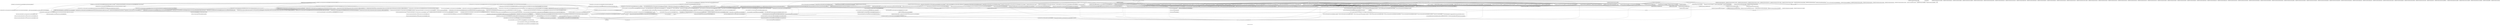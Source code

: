 digraph "Call graph: dump_custom.ll" {
	label="Call graph: dump_custom.ll";

	Node0x5637ce9e26a0 [shape=record,label="{_ZNSt7__cxx1112basic_stringIcSt11char_traitsIcESaIcEEpLEPKc}"];
	Node0x5637cea11900 [shape=record,label="{_ZNSt7__cxx1112basic_stringIcSt11char_traitsIcESaIcEE6resizeEm}"];
	Node0x5637cea15af0 [shape=record,label="{_ZNKSt7__cxx1112basic_stringIcSt11char_traitsIcESaIcEE4sizeEv}"];
	Node0x5637cea86ed0 [shape=record,label="{_ZNSt6vectorINSt7__cxx1112basic_stringIcSt11char_traitsIcESaIcEEESaIS5_EE6resizeEm}"];
	Node0x5637cea86ed0 -> Node0x5637ceb5fac0;
	Node0x5637cea86ed0 -> Node0x5637ceb533f0;
	Node0x5637cea86ed0 -> Node0x5637ceb5a130;
	Node0x5637ce8813b0 [shape=record,label="{_ZN9LAMMPS_NS10DumpCustomC2EPNS_6LAMMPSEiPPc}"];
	Node0x5637ce8813b0 -> Node0x5637ce9ab600;
	Node0x5637ce8813b0 -> Node0x5637ce92c620;
	Node0x5637ce8813b0 -> Node0x5637ce92ee10;
	Node0x5637ce8813b0 -> Node0x5637cea03a80;
	Node0x5637ce8813b0 -> Node0x5637ce9cc650;
	Node0x5637ce8813b0 -> Node0x5637ce930280;
	Node0x5637ce8813b0 -> Node0x5637ce9f89f0;
	Node0x5637ce8813b0 -> Node0x5637ce9c3520;
	Node0x5637ce8813b0 -> Node0x5637ce9e26a0;
	Node0x5637ce8813b0 -> Node0x5637cea15af0;
	Node0x5637ce8813b0 -> Node0x5637cea6f200;
	Node0x5637ce8813b0 -> Node0x5637cea07db0;
	Node0x5637ce8813b0 -> Node0x5637ce9ce330;
	Node0x5637ce8813b0 -> Node0x5637cea86ed0;
	Node0x5637ce8813b0 -> Node0x5637ce9bf700;
	Node0x5637ce8813b0 -> Node0x5637ce9e4030;
	Node0x5637ce8813b0 -> Node0x5637ce9e9ba0;
	Node0x5637ce8813b0 -> Node0x5637cea11900;
	Node0x5637ce8813b0 -> Node0x5637ce9f2370;
	Node0x5637ce8813b0 -> Node0x5637ce9ff4c0;
	Node0x5637ce8813b0 -> Node0x5637cea0c130;
	Node0x5637ce8813b0 -> Node0x5637ce9d1dd0;
	Node0x5637ce8813b0 -> Node0x5637ce9db4f0;
	Node0x5637ce8813b0 -> Node0x5637ce9bb480;
	Node0x5637ce9ab600 [shape=record,label="{_ZN9LAMMPS_NS4DumpC2EPNS_6LAMMPSEiPPc}"];
	Node0x5637ce930280 [shape=record,label="{_ZN9LAMMPS_NS5Error3allIJRPcEEEvRKNSt7__cxx1112basic_stringIcSt11char_traitsIcESaIcEEEiSB_DpOT_}"];
	Node0x5637ce930280 -> Node0x5637cea8b200;
	Node0x5637ce930280 -> Node0x5637cea96660;
	Node0x5637ce930280 -> Node0x5637cea96170;
	Node0x5637ce92c620 [shape=record,label="{_ZNSaIcEC1Ev}"];
	Node0x5637ce92ee10 [shape=record,label="{_ZNSt7__cxx1112basic_stringIcSt11char_traitsIcESaIcEEC2IS3_EEPKcRKS3_}"];
	Node0x5637ce92ee10 -> Node0x5637cea926a0;
	Node0x5637ce92ee10 -> Node0x5637cea8d9a0;
	Node0x5637ce92ee10 -> Node0x5637ce7d9500;
	Node0x5637ce92ee10 -> Node0x5637ceaab170;
	Node0x5637ce92ee10 -> Node0x5637ceaa6150;
	Node0x5637ceaa2060 [shape=record,label="{__gxx_personality_v0}"];
	Node0x5637ce9cc650 [shape=record,label="{_ZNSt7__cxx1112basic_stringIcSt11char_traitsIcESaIcEED1Ev}"];
	Node0x5637ce9c3520 [shape=record,label="{_ZNSaIcED1Ev}"];
	Node0x5637ce9bf700 [shape=record,label="{_ZN9LAMMPS_NS5utils8inumericEPKciS2_bPNS_6LAMMPSE}"];
	Node0x5637ce9bb480 [shape=record,label="{_ZN9LAMMPS_NS5utils11expand_argsEPKciiPPciRS4_PNS_6LAMMPSE}"];
	Node0x5637ce9e9ba0 [shape=record,label="{llvm.umul.with.overflow.i64}"];
	Node0x5637ce9e4030 [shape=record,label="{_Znam}"];
	Node0x5637ce9db4f0 [shape=record,label="{_ZN9LAMMPS_NS6Memory6createIiEEPT_RS3_iPKc}"];
	Node0x5637ce9db4f0 -> Node0x5637ceac2c60;
	Node0x5637ce9d1dd0 [shape=record,label="{_ZN9LAMMPS_NS10DumpCustom12parse_fieldsEiPPc}"];
	Node0x5637ce9d1dd0 -> Node0x5637cea0c130;
	Node0x5637ce9d1dd0 -> Node0x5637ceb2d300;
	Node0x5637ce9d1dd0 -> Node0x5637ce92c620;
	Node0x5637ce9d1dd0 -> Node0x5637ce92ee10;
	Node0x5637ce9d1dd0 -> Node0x5637ceb31f60;
	Node0x5637ce9d1dd0 -> Node0x5637ce9c3520;
	Node0x5637ce9d1dd0 -> Node0x5637cead9aa0;
	Node0x5637ce9d1dd0 -> Node0x5637ce9cc650;
	Node0x5637ce9d1dd0 -> Node0x5637ceaf2fa0;
	Node0x5637ce9d1dd0 -> Node0x5637ceb39050;
	Node0x5637ce9d1dd0 -> Node0x5637ceb286a0;
	Node0x5637ce9d1dd0 -> Node0x5637ceb1ca90;
	Node0x5637ce9d1dd0 -> Node0x5637ceb1f100;
	Node0x5637ce9d1dd0 -> Node0x5637ceb23b80;
	Node0x5637ce9d1dd0 -> Node0x5637ceb17e30;
	Node0x5637ce9d1dd0 -> Node0x5637ceb09a70;
	Node0x5637ce9d1dd0 -> Node0x5637ceac9490;
	Node0x5637ce9d1dd0 -> Node0x5637ceb04d40;
	Node0x5637ce9d1dd0 -> Node0x5637ceb0e6d0;
	Node0x5637ce9d1dd0 -> Node0x5637ceb131d0;
	Node0x5637ce9d1dd0 -> Node0x5637ceafaee0;
	Node0x5637ce9d1dd0 -> Node0x5637ce9ff4c0;
	Node0x5637ce9d1dd0 -> Node0x5637ceaffeb0;
	Node0x5637ce9d1dd0 -> Node0x5637ceaea210;
	Node0x5637ce9d1dd0 -> Node0x5637cead1b30;
	Node0x5637cea3b140 [shape=record,label="{_ZN9LAMMPS_NS5utils11split_wordsERKNSt7__cxx1112basic_stringIcSt11char_traitsIcESaIcEEE}"];
	Node0x5637cec485e0 [shape=record,label="{_ZNSt6vectorINSt7__cxx1112basic_stringIcSt11char_traitsIcESaIcEEESaIS5_EE5beginEv}"];
	Node0x5637cec485e0 -> Node0x5637ce7c9490;
	Node0x5637cea0c130 [shape=record,label="{strcmp}"];
	Node0x5637ce9ff4c0 [shape=record,label="{_ZN9LAMMPS_NS5Error3allIJRPcS3_EEEvRKNSt7__cxx1112basic_stringIcSt11char_traitsIcESaIcEEEiSB_DpOT_}"];
	Node0x5637ce9ff4c0 -> Node0x5637cea8b200;
	Node0x5637ce9ff4c0 -> Node0x5637ceb45980;
	Node0x5637ce9ff4c0 -> Node0x5637cea96170;
	Node0x5637ce9f89f0 [shape=record,label="{_ZN9LAMMPS_NS5utils6strdupERKNSt7__cxx1112basic_stringIcSt11char_traitsIcESaIcEEE}"];
	Node0x5637ce9f2370 [shape=record,label="{_ZNSt7__cxx1112basic_stringIcSt11char_traitsIcESaIcEEC1Ev}"];
	Node0x5637cea6f200 [shape=record,label="{_ZNSt7__cxx1112basic_stringIcSt11char_traitsIcESaIcEE5clearEv}"];
	Node0x5637ce8976f0 [shape=record,label="{_ZN9__gnu_cxx11char_traitsIcE6lengthEPKc}"];
	Node0x5637ce8976f0 -> Node0x5637ce8a4b30;
	Node0x5637ce8a4b30 [shape=record,label="{_ZN9__gnu_cxx11char_traitsIcE2eqERKcS3_}"];
	Node0x5637ce9ce330 [shape=record,label="{_ZNSt3mapINSt7__cxx1112basic_stringIcSt11char_traitsIcESaIcEEEiSt4lessIS5_ESaISt4pairIKS5_iEEEixEOS5_}"];
	Node0x5637ce9ce330 -> Node0x5637ceb4f4a0;
	Node0x5637ce9ce330 -> Node0x5637ce8efc80;
	Node0x5637ce9ce330 -> Node0x5637ce8ffc60;
	Node0x5637ce9ce330 -> Node0x5637ce8f8fb0;
	Node0x5637ce9ce330 -> Node0x5637ce8ec3a0;
	Node0x5637ce9ce330 -> Node0x5637ce8d8ad0;
	Node0x5637ce9ce330 -> Node0x5637ce8aae20;
	Node0x5637ce9ce330 -> Node0x5637ce8a4290;
	Node0x5637ce9ce330 -> Node0x5637ce86c250;
	Node0x5637ce9ce330 -> Node0x5637ce8b03c0;
	Node0x5637cea07db0 [shape=record,label="{_ZNSt6vectorINSt7__cxx1112basic_stringIcSt11char_traitsIcESaIcEEESaIS5_EEixEm}"];
	Node0x5637ce8aae20 [shape=record,label="{_ZNSt23_Rb_tree_const_iteratorISt4pairIKNSt7__cxx1112basic_stringIcSt11char_traitsIcESaIcEEEiEEC2ERKSt17_Rb_tree_iteratorIS8_E}"];
	Node0x5637cea03a80 [shape=record,label="{_ZN9LAMMPS_NS4DumpD2Ev}"];
	Node0x5637ce868490 [shape=record,label="{_ZN9LAMMPS_NS10DumpCustomD2Ev}"];
	Node0x5637ce868490 -> Node0x5637ce8d07d0;
	Node0x5637ce868490 -> Node0x5637ce8c0970;
	Node0x5637ce868490 -> Node0x5637ce9dd1d0;
	Node0x5637ce868490 -> Node0x5637cea03a80;
	Node0x5637ce868490 -> Node0x5637ce936730;
	Node0x5637ce868490 -> Node0x5637cea22260;
	Node0x5637ce868490 -> Node0x5637ce9c3520;
	Node0x5637ce868490 -> Node0x5637ce9cc650;
	Node0x5637ce868490 -> Node0x5637cea1c3b0;
	Node0x5637ce868490 -> Node0x5637ce92ee10;
	Node0x5637ce868490 -> Node0x5637ce92c620;
	Node0x5637ce8d07d0 [shape=record,label="{_ZdaPv}"];
	Node0x5637ce8c0970 [shape=record,label="{_ZN9LAMMPS_NS6Memory5sfreeEPv}"];
	Node0x5637ce9dd1d0 [shape=record,label="{__clang_call_terminate}"];
	Node0x5637ce9dd1d0 -> Node0x5637cea2b320;
	Node0x5637ce9dd1d0 -> Node0x5637cea4a090;
	Node0x5637cea2b320 [shape=record,label="{__cxa_begin_catch}"];
	Node0x5637cea4a090 [shape=record,label="{_ZSt9terminatev}"];
	Node0x5637ce936730 [shape=record,label="{_ZN9LAMMPS_NS6Memory7destroyIiEEvRPT_}"];
	Node0x5637ce936730 -> Node0x5637ce8c0970;
	Node0x5637cea22260 [shape=record,label="{_ZN9LAMMPS_NS6Memory7destroyIdEEvRPT_}"];
	Node0x5637cea22260 -> Node0x5637ce8c0970;
	Node0x5637cea1c3b0 [shape=record,label="{_ZN9LAMMPS_NS6Modify10delete_fixERKNSt7__cxx1112basic_stringIcSt11char_traitsIcESaIcEEE}"];
	Node0x5637cea47050 [shape=record,label="{_ZN9LAMMPS_NS10DumpCustomD0Ev}"];
	Node0x5637cea47050 -> Node0x5637cea40fb0;
	Node0x5637cea40fb0 [shape=record,label="{_ZdlPv}"];
	Node0x5637cea3df70 [shape=record,label="{_ZN9LAMMPS_NS10DumpCustom10init_styleEv}"];
	Node0x5637cea3df70 -> Node0x5637ce8d07d0;
	Node0x5637cea3df70 -> Node0x5637ce9f2370;
	Node0x5637cea3df70 -> Node0x5637ce92c620;
	Node0x5637cea3df70 -> Node0x5637ce92ee10;
	Node0x5637cea3df70 -> Node0x5637cea3b140;
	Node0x5637cea3df70 -> Node0x5637ce9cc650;
	Node0x5637cea3df70 -> Node0x5637ce9c3520;
	Node0x5637cea3df70 -> Node0x5637cec485e0;
	Node0x5637cea3df70 -> Node0x5637cec30720;
	Node0x5637cea3df70 -> Node0x5637cec11c40;
	Node0x5637cea3df70 -> Node0x5637cec0caa0;
	Node0x5637cea3df70 -> Node0x5637ce9ff4c0;
	Node0x5637cea3df70 -> Node0x5637cecdffd0;
	Node0x5637cea3df70 -> Node0x5637cea15af0;
	Node0x5637cea3df70 -> Node0x5637ce9e26a0;
	Node0x5637cea3df70 -> Node0x5637ce7cc230;
	Node0x5637cea3df70 -> Node0x5637cea07db0;
	Node0x5637cea3df70 -> Node0x5637ce930280;
	Node0x5637cea3df70 -> Node0x5637ceb1ca90;
	Node0x5637cea3df70 -> Node0x5637ceccc6a0;
	Node0x5637cea3df70 -> Node0x5637ceb17e30;
	Node0x5637cea3df70 -> Node0x5637ceca5430;
	Node0x5637cea3df70 -> Node0x5637ce9f89f0;
	Node0x5637cea3df70 -> Node0x5637ceb0e6d0;
	Node0x5637cea3df70 -> Node0x5637ceafaee0;
	Node0x5637cea3df70 -> Node0x5637ce7ce340;
	Node0x5637cea3df70 -> Node0x5637ce7c9510;
	Node0x5637cea3df70 -> Node0x5637ce7cbf90;
	Node0x5637cea3df70 -> Node0x5637cec8d290;
	Node0x5637cea3df70 -> Node0x5637ceb5fac0;
	Node0x5637cec11c40 [shape=record,label="{_ZN9__gnu_cxxneIPNSt7__cxx1112basic_stringIcSt11char_traitsIcESaIcEEESt6vectorIS6_SaIS6_EEEEbRKNS_17__normal_iteratorIT_T0_EESG_}"];
	Node0x5637cec11c40 -> Node0x5637ce7ce4e0;
	Node0x5637cec30720 [shape=record,label="{_ZNSt6vectorINSt7__cxx1112basic_stringIcSt11char_traitsIcESaIcEEESaIS5_EE3endEv}"];
	Node0x5637cec30720 -> Node0x5637ce7c9490;
	Node0x5637cecdffd0 [shape=record,label="{_ZNK9__gnu_cxx17__normal_iteratorIPNSt7__cxx1112basic_stringIcSt11char_traitsIcESaIcEEESt6vectorIS6_SaIS6_EEEdeEv}"];
	Node0x5637ceccc6a0 [shape=record,label="{_ZNSt7__cxx1112basic_stringIcSt11char_traitsIcESaIcEEpLERKS4_}"];
	Node0x5637ceca5430 [shape=record,label="{_ZN9__gnu_cxx17__normal_iteratorIPNSt7__cxx1112basic_stringIcSt11char_traitsIcESaIcEEESt6vectorIS6_SaIS6_EEEppEv}"];
	Node0x5637cec0caa0 [shape=record,label="{_ZNSt6vectorINSt7__cxx1112basic_stringIcSt11char_traitsIcESaIcEEESaIS5_EED2Ev}"];
	Node0x5637cec0caa0 -> Node0x5637ce7cafd0;
	Node0x5637cec0caa0 -> Node0x5637ce7cc480;
	Node0x5637cec0caa0 -> Node0x5637ce7c5de0;
	Node0x5637cec0caa0 -> Node0x5637ce9dd1d0;
	Node0x5637ceb5fac0 [shape=record,label="{_ZNKSt6vectorINSt7__cxx1112basic_stringIcSt11char_traitsIcESaIcEEESaIS5_EE4sizeEv}"];
	Node0x5637cec8d290 [shape=record,label="{_ZStplIcSt11char_traitsIcESaIcEENSt7__cxx1112basic_stringIT_T0_T1_EEOS8_PKS5_}"];
	Node0x5637cec8d290 -> Node0x5637ced37e00;
	Node0x5637cec8d290 -> Node0x5637ce7c9840;
	Node0x5637ce7cbf90 [shape=record,label="{_ZStplIcSt11char_traitsIcESaIcEENSt7__cxx1112basic_stringIT_T0_T1_EERKS8_PKS5_}"];
	Node0x5637ce7cbf90 -> Node0x5637ce7cce40;
	Node0x5637ce7cbf90 -> Node0x5637ced37e00;
	Node0x5637ce7cbf90 -> Node0x5637ce9cc650;
	Node0x5637ce7c9510 [shape=record,label="{strlen}"];
	Node0x5637ce7ce340 [shape=record,label="{_ZN9LAMMPS_NS6Domain15boundary_stringEPc}"];
	Node0x5637ce7ce7d0 [shape=record,label="{_ZN9LAMMPS_NS10DumpCustom13header_binaryEl}"];
	Node0x5637ce7ce7d0 -> Node0x5637ce7ce750;
	Node0x5637ce7ce7d0 -> Node0x5637ce8ffbd0;
	Node0x5637ce7ce7d0 -> Node0x5637ce8f5fc0;
	Node0x5637ce7ce7d0 -> Node0x5637ce8fabb0;
	Node0x5637ce7ce7d0 -> Node0x5637ce8fe480;
	Node0x5637ce95c0e0 [shape=record,label="{_ZN9LAMMPS_NS10DumpCustom23header_binary_triclinicEl}"];
	Node0x5637ce95c0e0 -> Node0x5637ce7ce750;
	Node0x5637ce95c0e0 -> Node0x5637ce8ffbd0;
	Node0x5637ce95c0e0 -> Node0x5637ce8f5fc0;
	Node0x5637ce95c0e0 -> Node0x5637ce8fabb0;
	Node0x5637ce95c0e0 -> Node0x5637ce8fe480;
	Node0x5637cea64ef0 [shape=record,label="{_ZN9LAMMPS_NS10DumpCustom11header_itemEl}"];
	Node0x5637cea64ef0 -> Node0x5637ce7d9500;
	Node0x5637cea64ef0 -> Node0x5637cea96660;
	Node0x5637cea64ef0 -> Node0x5637ce8b03c0;
	Node0x5637cea64ef0 -> Node0x5637ce9b0bd0;
	Node0x5637cea64ef0 -> Node0x5637ce903ef0;
	Node0x5637cea64ef0 -> Node0x5637ce9d3a00;
	Node0x5637cea64ef0 -> Node0x5637ce92e050;
	Node0x5637cea64ef0 -> Node0x5637ceae0e90;
	Node0x5637ce8fab30 [shape=record,label="{_ZN9LAMMPS_NS10DumpCustom21header_item_triclinicEl}"];
	Node0x5637ce8fab30 -> Node0x5637ce7d9500;
	Node0x5637ce8fab30 -> Node0x5637cea96660;
	Node0x5637ce8fab30 -> Node0x5637ce8b03c0;
	Node0x5637ce8fab30 -> Node0x5637ce9b0bd0;
	Node0x5637ce8fab30 -> Node0x5637cecd76f0;
	Node0x5637ce8fab30 -> Node0x5637ce9d3a00;
	Node0x5637ce8fab30 -> Node0x5637ce92e050;
	Node0x5637ce8fab30 -> Node0x5637ceae0e90;
	Node0x5637ce9b0bd0 [shape=record,label="{_ZN3fmt6v9_lmp6vprintEP8_IO_FILENS0_17basic_string_viewIcEENS0_17basic_format_argsINS0_20basic_format_contextINS0_8appenderEcEEEE}"];
	Node0x5637ce7eac60 [shape=record,label="{_ZN9LAMMPS_NS10DumpCustom12write_binaryEiPd}"];
	Node0x5637ce7eac60 -> Node0x5637ce8ffbd0;
	Node0x5637ce7ce6c0 [shape=record,label="{_ZN9LAMMPS_NS10DumpCustom12write_stringEiPd}"];
	Node0x5637ce7ce6c0 -> Node0x5637ce8ffbd0;
	Node0x5637ce7ccb00 [shape=record,label="{_ZN9LAMMPS_NS10DumpCustom11write_linesEiPd}"];
	Node0x5637ce7ccb00 -> Node0x5637ce7ce150;
	Node0x5637ceafaee0 [shape=record,label="{_ZNK9LAMMPS_NS6Modify17get_compute_by_idERKNSt7__cxx1112basic_stringIcSt11char_traitsIcESaIcEEE}"];
	Node0x5637ceb0e6d0 [shape=record,label="{_ZNK9LAMMPS_NS6Modify13get_fix_by_idERKNSt7__cxx1112basic_stringIcSt11char_traitsIcESaIcEEE}"];
	Node0x5637ceb17e30 [shape=record,label="{_ZN9LAMMPS_NS8Variable4findEPKc}"];
	Node0x5637ceb1ca90 [shape=record,label="{_ZN9LAMMPS_NS4Atom11find_customEPKcRiS3_}"];
	Node0x5637ce7cc230 [shape=record,label="{_ZNK9LAMMPS_NS6Domain16get_region_by_idERKNSt7__cxx1112basic_stringIcSt11char_traitsIcESaIcEEE}"];
	Node0x5637ce7ce3c0 [shape=record,label="{_ZN9LAMMPS_NS10DumpCustom12write_headerEl}"];
	Node0x5637ce7ce3c0 -> Node0x5637ce92c620;
	Node0x5637ce7ce3c0 -> Node0x5637ce92ee10;
	Node0x5637ce7ce3c0 -> Node0x5637ce9c3520;
	Node0x5637ce7ce3c0 -> Node0x5637cead9aa0;
	Node0x5637ce7ce3c0 -> Node0x5637ce9cc650;
	Node0x5637cead9aa0 [shape=record,label="{_ZN9LAMMPS_NS5Error3allERKNSt7__cxx1112basic_stringIcSt11char_traitsIcESaIcEEEiS8_}"];
	Node0x5637ce7cdff0 [shape=record,label="{_ZN9LAMMPS_NS10DumpCustom26format_magic_string_binaryEv}"];
	Node0x5637ce7cdff0 -> Node0x5637ce7c9510;
	Node0x5637ce7cdff0 -> Node0x5637ce8ffbd0;
	Node0x5637ce8ffbd0 [shape=record,label="{fwrite}"];
	Node0x5637ce7cb050 [shape=record,label="{_ZN9LAMMPS_NS10DumpCustom20format_endian_binaryEv}"];
	Node0x5637ce7cb050 -> Node0x5637ce8ffbd0;
	Node0x5637ce7ce450 [shape=record,label="{_ZN9LAMMPS_NS10DumpCustom22format_revision_binaryEv}"];
	Node0x5637ce7ce450 -> Node0x5637ce8ffbd0;
	Node0x5637ce8fe480 [shape=record,label="{_ZN9LAMMPS_NS10DumpCustom24header_unit_style_binaryEv}"];
	Node0x5637ce8fe480 -> Node0x5637ce7c9510;
	Node0x5637ce8fe480 -> Node0x5637ce8ffbd0;
	Node0x5637ce8f5fc0 [shape=record,label="{_ZN9LAMMPS_NS10DumpCustom21header_columns_binaryEv}"];
	Node0x5637ce8f5fc0 -> Node0x5637ce7c9510;
	Node0x5637ce8f5fc0 -> Node0x5637ce8ffbd0;
	Node0x5637ce8fabb0 [shape=record,label="{_ZN9LAMMPS_NS10DumpCustom18header_time_binaryEv}"];
	Node0x5637ce8fabb0 -> Node0x5637ce8ffbd0;
	Node0x5637ce8fabb0 -> Node0x5637ce9d3a00;
	Node0x5637ce9d3a00 [shape=record,label="{_ZN9LAMMPS_NS4Dump12compute_timeEv}"];
	Node0x5637ce7ce750 [shape=record,label="{_ZN9LAMMPS_NS10DumpCustom20header_format_binaryEv}"];
	Node0x5637ce7ce750 -> Node0x5637ce7cdff0;
	Node0x5637ce7ce750 -> Node0x5637ce7cb050;
	Node0x5637ce7ce750 -> Node0x5637ce7ce450;
	Node0x5637ce7f9b20 [shape=record,label="{_ZN9LAMMPS_NS10DumpCustom5countEv}"];
	Node0x5637ce7f9b20 -> Node0x5637ce936730;
	Node0x5637ce7f9b20 -> Node0x5637cea22260;
	Node0x5637ce7f9b20 -> Node0x5637ce9c3520;
	Node0x5637ce7f9b20 -> Node0x5637ce9db4f0;
	Node0x5637ce7f9b20 -> Node0x5637ce80e8d0;
	Node0x5637ce7f9b20 -> Node0x5637ce9cc650;
	Node0x5637ce7f9b20 -> Node0x5637cead9aa0;
	Node0x5637ce7f9b20 -> Node0x5637ce92ee10;
	Node0x5637ce7f9b20 -> Node0x5637ce8b9b50;
	Node0x5637ce7f9b20 -> Node0x5637ce92c620;
	Node0x5637ce7f9b20 -> Node0x5637ce7ec3b0;
	Node0x5637ce7f9b20 -> Node0x5637ce7faca0;
	Node0x5637ce7f9b20 -> Node0x5637ce7e8520;
	Node0x5637ce7f9b20 -> Node0x5637ce930280;
	Node0x5637ce7f9b20 -> Node0x5637ce7cc230;
	Node0x5637ce7f9b20 -> Node0x5637ce7e4000;
	Node0x5637ce80d5b0 [shape=record,label="{_ZN9LAMMPS_NS10DumpCustom6pack_yEi}"];
	Node0x5637ce80e8d0 [shape=record,label="{_ZN9LAMMPS_NS6Memory6createIdEEPT_RS3_iPKc}"];
	Node0x5637ce80e8d0 -> Node0x5637ceac2c60;
	Node0x5637ce8b9b50 [shape=record,label="{_ZNK9LAMMPS_NS7Compute14is_initializedEv}"];
	Node0x5637ce7e4000 [shape=record,label="{_ZN9LAMMPS_NS8Variable12compute_atomEiiPdii}"];
	Node0x5637ce7e8520 [shape=record,label="{_ZN9LAMMPS_NS6Region8prematchEv}"];
	Node0x5637ce7faca0 [shape=record,label="{_ZN9LAMMPS_NS6Region5matchEddd}"];
	Node0x5637ce7ec3b0 [shape=record,label="{llvm.fmuladd.f64}"];
	Node0x5637ce7f3c40 [shape=record,label="{_ZN9LAMMPS_NS10DumpCustom4packEPi}"];
	Node0x5637ce7f53c0 [shape=record,label="{_ZN9LAMMPS_NS10DumpCustom14convert_stringEiPd}"];
	Node0x5637ce7f53c0 -> Node0x5637ce7f6d10;
	Node0x5637ce7f53c0 -> Node0x5637ce7efd00;
	Node0x5637ce7f6d10 [shape=record,label="{_ZN9LAMMPS_NS6Memory4growIcEEPT_RS3_iPKc}"];
	Node0x5637ce7f6d10 -> Node0x5637ce7fa8c0;
	Node0x5637ce7f6d10 -> Node0x5637ce7fc0b0;
	Node0x5637ce7efd00 [shape=record,label="{sprintf}"];
	Node0x5637ce7fd2a0 [shape=record,label="{_ZN9LAMMPS_NS10DumpCustom10write_dataEiPd}"];
	Node0x5637ce7ce150 [shape=record,label="{fprintf}"];
	Node0x5637ce7ffc00 [shape=record,label="{_ZN9LAMMPS_NS10DumpCustom7pack_idEi}"];
	Node0x5637ce8007f0 [shape=record,label="{_ZN9LAMMPS_NS10DumpCustom13pack_moleculeEi}"];
	Node0x5637ce803710 [shape=record,label="{_ZN9LAMMPS_NS10DumpCustom9pack_procEi}"];
	Node0x5637ce8087c0 [shape=record,label="{_ZN9LAMMPS_NS10DumpCustom11pack_procp1Ei}"];
	Node0x5637ce809c30 [shape=record,label="{_ZN9LAMMPS_NS10DumpCustom9pack_typeEi}"];
	Node0x5637ce80a540 [shape=record,label="{_ZN9LAMMPS_NS10DumpCustom9pack_massEi}"];
	Node0x5637ce80c2b0 [shape=record,label="{_ZN9LAMMPS_NS10DumpCustom6pack_xEi}"];
	Node0x5637ced69ea0 [shape=record,label="{_ZNSt8_Rb_treeINSt7__cxx1112basic_stringIcSt11char_traitsIcESaIcEEESt4pairIKS5_iESt10_Select1stIS8_ESt4lessIS5_ESaIS8_EE7_S_leftEPSt18_Rb_tree_node_base}"];
	Node0x5637ced69fd0 [shape=record,label="{_ZNSt8_Rb_treeINSt7__cxx1112basic_stringIcSt11char_traitsIcESaIcEEESt4pairIKS5_iESt10_Select1stIS8_ESt4lessIS5_ESaIS8_EE8_S_rightEPSt18_Rb_tree_node_base}"];
	Node0x5637ce80ea20 [shape=record,label="{_ZN9LAMMPS_NS10DumpCustom6pack_zEi}"];
	Node0x5637ce80f140 [shape=record,label="{_ZN9LAMMPS_NS10DumpCustom17pack_xs_triclinicEi}"];
	Node0x5637ce80f140 -> Node0x5637ce7ec3b0;
	Node0x5637ce8117d0 [shape=record,label="{_ZN9LAMMPS_NS10DumpCustom7pack_xsEi}"];
	Node0x5637ce811fd0 [shape=record,label="{_ZN9LAMMPS_NS10DumpCustom17pack_ys_triclinicEi}"];
	Node0x5637ce811fd0 -> Node0x5637ce7ec3b0;
	Node0x5637ce812d20 [shape=record,label="{_ZN9LAMMPS_NS10DumpCustom7pack_ysEi}"];
	Node0x5637ce813c40 [shape=record,label="{_ZN9LAMMPS_NS10DumpCustom17pack_zs_triclinicEi}"];
	Node0x5637ce815570 [shape=record,label="{_ZN9LAMMPS_NS10DumpCustom7pack_zsEi}"];
	Node0x5637ce816e80 [shape=record,label="{_ZN9LAMMPS_NS10DumpCustom17pack_xu_triclinicEi}"];
	Node0x5637ce816e80 -> Node0x5637ce7ec3b0;
	Node0x5637ce817da0 [shape=record,label="{_ZN9LAMMPS_NS10DumpCustom7pack_xuEi}"];
	Node0x5637ce817da0 -> Node0x5637ce7ec3b0;
	Node0x5637ce8194f0 [shape=record,label="{_ZN9LAMMPS_NS10DumpCustom17pack_yu_triclinicEi}"];
	Node0x5637ce8194f0 -> Node0x5637ce7ec3b0;
	Node0x5637ce819c40 [shape=record,label="{_ZN9LAMMPS_NS10DumpCustom7pack_yuEi}"];
	Node0x5637ce819c40 -> Node0x5637ce7ec3b0;
	Node0x5637ce81a2e0 [shape=record,label="{_ZN9LAMMPS_NS10DumpCustom17pack_zu_triclinicEi}"];
	Node0x5637ce81a2e0 -> Node0x5637ce7ec3b0;
	Node0x5637ce81b6c0 [shape=record,label="{_ZN9LAMMPS_NS10DumpCustom7pack_zuEi}"];
	Node0x5637ce81b6c0 -> Node0x5637ce7ec3b0;
	Node0x5637ce8242b0 [shape=record,label="{_ZN9LAMMPS_NS10DumpCustom18pack_xsu_triclinicEi}"];
	Node0x5637ce8242b0 -> Node0x5637ce7ec3b0;
	Node0x5637ce825900 [shape=record,label="{_ZN9LAMMPS_NS10DumpCustom8pack_xsuEi}"];
	Node0x5637ce825900 -> Node0x5637ce7ec3b0;
	Node0x5637ce827620 [shape=record,label="{_ZN9LAMMPS_NS10DumpCustom18pack_ysu_triclinicEi}"];
	Node0x5637ce827620 -> Node0x5637ce7ec3b0;
	Node0x5637ce828ca0 [shape=record,label="{_ZN9LAMMPS_NS10DumpCustom8pack_ysuEi}"];
	Node0x5637ce828ca0 -> Node0x5637ce7ec3b0;
	Node0x5637ce82b780 [shape=record,label="{_ZN9LAMMPS_NS10DumpCustom18pack_zsu_triclinicEi}"];
	Node0x5637ce82b780 -> Node0x5637ce7ec3b0;
	Node0x5637ce82c220 [shape=record,label="{_ZN9LAMMPS_NS10DumpCustom8pack_zsuEi}"];
	Node0x5637ce82c220 -> Node0x5637ce7ec3b0;
	Node0x5637ce82f0e0 [shape=record,label="{_ZN9LAMMPS_NS10DumpCustom7pack_ixEi}"];
	Node0x5637ce831c20 [shape=record,label="{_ZN9LAMMPS_NS10DumpCustom7pack_iyEi}"];
	Node0x5637ce833d90 [shape=record,label="{_ZN9LAMMPS_NS10DumpCustom7pack_izEi}"];
	Node0x5637ce8360c0 [shape=record,label="{_ZN9LAMMPS_NS10DumpCustom7pack_vxEi}"];
	Node0x5637ce8390e0 [shape=record,label="{_ZN9LAMMPS_NS10DumpCustom7pack_vyEi}"];
	Node0x5637ce83b780 [shape=record,label="{_ZN9LAMMPS_NS10DumpCustom7pack_vzEi}"];
	Node0x5637ce83c350 [shape=record,label="{_ZN9LAMMPS_NS10DumpCustom7pack_fxEi}"];
	Node0x5637ce83d1d0 [shape=record,label="{_ZN9LAMMPS_NS10DumpCustom7pack_fyEi}"];
	Node0x5637ce83ee10 [shape=record,label="{_ZN9LAMMPS_NS10DumpCustom7pack_fzEi}"];
	Node0x5637ce842b30 [shape=record,label="{_ZN9LAMMPS_NS10DumpCustom6pack_qEi}"];
	Node0x5637ce846850 [shape=record,label="{_ZN9LAMMPS_NS10DumpCustom8pack_muxEi}"];
	Node0x5637ce849c30 [shape=record,label="{_ZN9LAMMPS_NS10DumpCustom8pack_muyEi}"];
	Node0x5637ce84adc0 [shape=record,label="{_ZN9LAMMPS_NS10DumpCustom8pack_muzEi}"];
	Node0x5637ce84c720 [shape=record,label="{_ZN9LAMMPS_NS10DumpCustom7pack_muEi}"];
	Node0x5637ce84ea60 [shape=record,label="{_ZN9LAMMPS_NS10DumpCustom11pack_radiusEi}"];
	Node0x5637ce850da0 [shape=record,label="{_ZN9LAMMPS_NS10DumpCustom13pack_diameterEi}"];
	Node0x5637ce8530e0 [shape=record,label="{_ZN9LAMMPS_NS10DumpCustom13pack_heatflowEi}"];
	Node0x5637ce855420 [shape=record,label="{_ZN9LAMMPS_NS10DumpCustom16pack_temperatureEi}"];
	Node0x5637ce856630 [shape=record,label="{_ZN9LAMMPS_NS10DumpCustom11pack_omegaxEi}"];
	Node0x5637ce8574b0 [shape=record,label="{_ZN9LAMMPS_NS10DumpCustom11pack_omegayEi}"];
	Node0x5637ce8595e0 [shape=record,label="{_ZN9LAMMPS_NS10DumpCustom11pack_omegazEi}"];
	Node0x5637ce859e70 [shape=record,label="{_ZN9LAMMPS_NS10DumpCustom12pack_angmomxEi}"];
	Node0x5637ce85bb80 [shape=record,label="{_ZN9LAMMPS_NS10DumpCustom12pack_angmomyEi}"];
	Node0x5637ce85cd10 [shape=record,label="{_ZN9LAMMPS_NS10DumpCustom12pack_angmomzEi}"];
	Node0x5637ce85db90 [shape=record,label="{_ZN9LAMMPS_NS10DumpCustom8pack_tqxEi}"];
	Node0x5637ce85fca0 [shape=record,label="{_ZN9LAMMPS_NS10DumpCustom8pack_tqyEi}"];
	Node0x5637ce860530 [shape=record,label="{_ZN9LAMMPS_NS10DumpCustom8pack_tqzEi}"];
	Node0x5637cead1b30 [shape=record,label="{_ZN9LAMMPS_NS7ArgInfoC1ERKNSt7__cxx1112basic_stringIcSt11char_traitsIcESaIcEEEi}"];
	Node0x5637ceac9490 [shape=record,label="{_ZNK9LAMMPS_NS7ArgInfo10get_index1Ev}"];
	Node0x5637ceaea210 [shape=record,label="{_ZNK9LAMMPS_NS7ArgInfo8get_nameEv}"];
	Node0x5637ceaea210 -> Node0x5637ce8631a0;
	Node0x5637ceaffeb0 [shape=record,label="{_ZNK9LAMMPS_NS7ArgInfo8get_typeEv}"];
	Node0x5637ce865990 [shape=record,label="{_ZN9LAMMPS_NS10DumpCustom12pack_computeEi}"];
	Node0x5637ceaf2fa0 [shape=record,label="{_ZN9LAMMPS_NS5Error3allIJRPcRPKcEEEvRKNSt7__cxx1112basic_stringIcSt11char_traitsIcESaIcEEEiSE_DpOT_}"];
	Node0x5637ceaf2fa0 -> Node0x5637cea8b200;
	Node0x5637ceaf2fa0 -> Node0x5637ce867110;
	Node0x5637ceaf2fa0 -> Node0x5637cea96170;
	Node0x5637ceb04d40 [shape=record,label="{_ZNK9LAMMPS_NS7ArgInfo7get_dimEv}"];
	Node0x5637ceb131d0 [shape=record,label="{_ZN9LAMMPS_NS10DumpCustom11add_computeEPKc}"];
	Node0x5637ceb131d0 -> Node0x5637cea0c130;
	Node0x5637ceb131d0 -> Node0x5637ce7fc0b0;
	Node0x5637ceb131d0 -> Node0x5637ce8d07d0;
	Node0x5637ceb131d0 -> Node0x5637ce9e9ba0;
	Node0x5637ceb131d0 -> Node0x5637ce9e4030;
	Node0x5637ceb131d0 -> Node0x5637ce92c620;
	Node0x5637ceb131d0 -> Node0x5637ce92ee10;
	Node0x5637ceb131d0 -> Node0x5637ce9f89f0;
	Node0x5637ceb131d0 -> Node0x5637ce9cc650;
	Node0x5637ceb131d0 -> Node0x5637ce9c3520;
	Node0x5637ce8693a0 [shape=record,label="{_ZN9LAMMPS_NS10DumpCustom8pack_fixEi}"];
	Node0x5637ceb09a70 [shape=record,label="{_ZN9LAMMPS_NS10DumpCustom7add_fixEPKc}"];
	Node0x5637ceb09a70 -> Node0x5637cea0c130;
	Node0x5637ceb09a70 -> Node0x5637ce7fc0b0;
	Node0x5637ceb09a70 -> Node0x5637ce8d07d0;
	Node0x5637ceb09a70 -> Node0x5637ce9e9ba0;
	Node0x5637ceb09a70 -> Node0x5637ce9e4030;
	Node0x5637ceb09a70 -> Node0x5637ce92c620;
	Node0x5637ceb09a70 -> Node0x5637ce92ee10;
	Node0x5637ceb09a70 -> Node0x5637ce9f89f0;
	Node0x5637ceb09a70 -> Node0x5637ce9cc650;
	Node0x5637ceb09a70 -> Node0x5637ce9c3520;
	Node0x5637ced4a640 [shape=record,label="{_ZN9LAMMPS_NS10DumpCustom13pack_variableEi}"];
	Node0x5637ceb23b80 [shape=record,label="{_ZN9LAMMPS_NS8Variable9atomstyleEi}"];
	Node0x5637ceb1f100 [shape=record,label="{_ZN9LAMMPS_NS10DumpCustom12add_variableEPKc}"];
	Node0x5637ceb1f100 -> Node0x5637cea0c130;
	Node0x5637ceb1f100 -> Node0x5637ce7fc0b0;
	Node0x5637ceb1f100 -> Node0x5637ce8d07d0;
	Node0x5637ceb1f100 -> Node0x5637ce9e9ba0;
	Node0x5637ceb1f100 -> Node0x5637ce9e4030;
	Node0x5637ceb1f100 -> Node0x5637ce9c3520;
	Node0x5637ceb1f100 -> Node0x5637ce9cc650;
	Node0x5637ceb1f100 -> Node0x5637ce9f89f0;
	Node0x5637ceb1f100 -> Node0x5637ce92c620;
	Node0x5637ceb1f100 -> Node0x5637ce92ee10;
	Node0x5637ced4aa30 [shape=record,label="{_ZN9LAMMPS_NS10DumpCustom11pack_customEi}"];
	Node0x5637ceb286a0 [shape=record,label="{_ZN9LAMMPS_NS5Error3allIJRPKcEEEvRKNSt7__cxx1112basic_stringIcSt11char_traitsIcESaIcEEEiSC_DpOT_}"];
	Node0x5637ceb286a0 -> Node0x5637cea8b200;
	Node0x5637ceb286a0 -> Node0x5637ced4aab0;
	Node0x5637ceb286a0 -> Node0x5637cea96170;
	Node0x5637ceb39050 [shape=record,label="{_ZN9LAMMPS_NS5Error3allIJRPKcRPcEEEvRKNSt7__cxx1112basic_stringIcSt11char_traitsIcESaIcEEEiSE_DpOT_}"];
	Node0x5637ceb39050 -> Node0x5637cea8b200;
	Node0x5637ceb39050 -> Node0x5637ced4ab30;
	Node0x5637ceb39050 -> Node0x5637cea96170;
	Node0x5637ceb31f60 [shape=record,label="{_ZN9LAMMPS_NS10DumpCustom10add_customEPKci}"];
	Node0x5637ceb31f60 -> Node0x5637cea0c130;
	Node0x5637ceb31f60 -> Node0x5637ce7fc0b0;
	Node0x5637ceb31f60 -> Node0x5637ce9c3520;
	Node0x5637ceb31f60 -> Node0x5637ce9cc650;
	Node0x5637ceb31f60 -> Node0x5637ce92c620;
	Node0x5637ceb31f60 -> Node0x5637ce92ee10;
	Node0x5637ceb31f60 -> Node0x5637ce9f89f0;
	Node0x5637ceb2d300 [shape=record,label="{_ZN9LAMMPS_NS7ArgInfoD2Ev}"];
	Node0x5637ceb2d300 -> Node0x5637ce9cc650;
	Node0x5637ce7fc0b0 [shape=record,label="{_ZN9LAMMPS_NS6Memory8sreallocEPvlPKc}"];
	Node0x5637ced53e60 [shape=record,label="{_ZN9LAMMPS_NS10DumpCustom12modify_paramEiPPc}"];
	Node0x5637ced53e60 -> Node0x5637cea0c130;
	Node0x5637ced53e60 -> Node0x5637ce92c620;
	Node0x5637ced53e60 -> Node0x5637ce92ee10;
	Node0x5637ced53e60 -> Node0x5637ce9cc650;
	Node0x5637ced53e60 -> Node0x5637ce875220;
	Node0x5637ced53e60 -> Node0x5637cead9aa0;
	Node0x5637ced53e60 -> Node0x5637ce874060;
	Node0x5637ced53e60 -> Node0x5637ce9c3520;
	Node0x5637ced53e60 -> Node0x5637ceccc6a0;
	Node0x5637ced53e60 -> Node0x5637ce872340;
	Node0x5637ced53e60 -> Node0x5637cea96660;
	Node0x5637ced53e60 -> Node0x5637ce8d07d0;
	Node0x5637ced53e60 -> Node0x5637ce8b03c0;
	Node0x5637ced53e60 -> Node0x5637ce86f960;
	Node0x5637ced53e60 -> Node0x5637ce7d9500;
	Node0x5637ced53e60 -> Node0x5637ce7cc230;
	Node0x5637ced53e60 -> Node0x5637ce9f89f0;
	Node0x5637ced53e60 -> Node0x5637ce871ab0;
	Node0x5637ced53e60 -> Node0x5637ce86c900;
	Node0x5637ced53e60 -> Node0x5637ce7fc0b0;
	Node0x5637ced53e60 -> Node0x5637ce86eed0;
	Node0x5637ced53e60 -> Node0x5637ceb2d300;
	Node0x5637ced53e60 -> Node0x5637ce930280;
	Node0x5637ced53e60 -> Node0x5637ceb286a0;
	Node0x5637ced53e60 -> Node0x5637ceb31f60;
	Node0x5637ced53e60 -> Node0x5637ceaf2fa0;
	Node0x5637ced53e60 -> Node0x5637ceb39050;
	Node0x5637ced53e60 -> Node0x5637ceb1ca90;
	Node0x5637ced53e60 -> Node0x5637ceb1f100;
	Node0x5637ced53e60 -> Node0x5637ceb23b80;
	Node0x5637ced53e60 -> Node0x5637ceb17e30;
	Node0x5637ced53e60 -> Node0x5637ceb09a70;
	Node0x5637ced53e60 -> Node0x5637ceac9490;
	Node0x5637ced53e60 -> Node0x5637ceb04d40;
	Node0x5637ced53e60 -> Node0x5637ceb0e6d0;
	Node0x5637ced53e60 -> Node0x5637ceb131d0;
	Node0x5637ced53e60 -> Node0x5637ceafaee0;
	Node0x5637ced53e60 -> Node0x5637ceaffeb0;
	Node0x5637ced53e60 -> Node0x5637ceaea210;
	Node0x5637ced53e60 -> Node0x5637cead1b30;
	Node0x5637ced53e60 -> Node0x5637ce86dca0;
	Node0x5637ced53e60 -> Node0x5637ced54250;
	Node0x5637ced53e60 -> Node0x5637cea1c3b0;
	Node0x5637ced53e60 -> Node0x5637cea22260;
	Node0x5637ced53e60 -> Node0x5637ce936730;
	Node0x5637ced53e60 -> Node0x5637ce86b6b0;
	Node0x5637ced53e60 -> Node0x5637ce9e4030;
	Node0x5637ced53e60 -> Node0x5637ce9e9ba0;
	Node0x5637ced53e60 -> Node0x5637ce9bf700;
	Node0x5637ced53e60 -> Node0x5637ce7efd00;
	Node0x5637ced53e60 -> Node0x5637ce869c30;
	Node0x5637ced53e60 -> Node0x5637ce7c9510;
	Node0x5637ced54250 [shape=record,label="{_ZN9LAMMPS_NS5utils16missing_cmd_argsERKNSt7__cxx1112basic_stringIcSt11char_traitsIcESaIcEEEiS8_PNS_5ErrorE}"];
	Node0x5637ce869c30 [shape=record,label="{strchr}"];
	Node0x5637ce86b6b0 [shape=record,label="{_ZN9LAMMPS_NS7ArgInfo9copy_nameEv}"];
	Node0x5637ce86c900 [shape=record,label="{_ZN9LAMMPS_NS6Memory4growIiEEPT_RS3_iPKc}"];
	Node0x5637ce86c900 -> Node0x5637ce9db4f0;
	Node0x5637ce86c900 -> Node0x5637ce7fc0b0;
	Node0x5637ce86dca0 [shape=record,label="{_ZN9LAMMPS_NS6Memory4growIdEEPT_RS3_iPKc}"];
	Node0x5637ce86dca0 -> Node0x5637ce80e8d0;
	Node0x5637ce86dca0 -> Node0x5637ce7fc0b0;
	Node0x5637ce86eed0 [shape=record,label="{_ZN9LAMMPS_NS5utils7numericEPKciS2_bPNS_6LAMMPSE}"];
	Node0x5637ce874060 [shape=record,label="{_ZN9LAMMPS_NS6Modify7add_fixERKNSt7__cxx1112basic_stringIcSt11char_traitsIcESaIcEEEi}"];
	Node0x5637ce875220 [shape=record,label="{__dynamic_cast}"];
	Node0x5637ce879850 [shape=record,label="{_ZN9LAMMPS_NS10DumpCustom12memory_usageEv}"];
	Node0x5637ce879850 -> Node0x5637ce87b970;
	Node0x5637ce879850 -> Node0x5637ce87cbc0;
	Node0x5637ce879850 -> Node0x5637ce87e2d0;
	Node0x5637ce879850 -> Node0x5637ce87f9c0;
	Node0x5637ce87b970 [shape=record,label="{_ZN9LAMMPS_NS4Dump12memory_usageEv}"];
	Node0x5637ce87cbc0 [shape=record,label="{_ZN9LAMMPS_NS6Memory5usageIiEEdPT_i}"];
	Node0x5637ce87e2d0 [shape=record,label="{_ZN9LAMMPS_NS6Memory5usageIdEEdPT_i}"];
	Node0x5637ce872340 [shape=record,label="{_ZN3fmt6v9_lmp7vformatB5cxx11ENS0_17basic_string_viewIcEENS0_17basic_format_argsINS0_20basic_format_contextINS0_8appenderEcEEEE}"];
	Node0x5637ce87f9c0 [shape=record,label="{_ZN9LAMMPS_NS6Memory5usageIdEEdPPT_ii}"];
	Node0x5637ce87f9c0 -> Node0x5637ce7ec3b0;
	Node0x5637ce882260 [shape=record,label="{_ZN9LAMMPS_NS4Dump5writeEv}"];
	Node0x5637ce887890 [shape=record,label="{_ZN9LAMMPS_NS4Dump17pack_forward_commEiPiPdiS1_}"];
	Node0x5637ce887ff0 [shape=record,label="{_ZN9LAMMPS_NS4Dump19unpack_forward_commEiiPd}"];
	Node0x5637ce889070 [shape=record,label="{_ZN9LAMMPS_NS4Dump17pack_reverse_commEiiPd}"];
	Node0x5637ce889930 [shape=record,label="{_ZN9LAMMPS_NS4Dump19unpack_reverse_commEiPiPd}"];
	Node0x5637ce88b7b0 [shape=record,label="{_ZN9LAMMPS_NS4Dump8openfileEv}"];
	Node0x5637ce88c860 [shape=record,label="{_ZN9LAMMPS_NS4Dump12write_footerEv}"];
	Node0x5637ce8631a0 [shape=record,label="{_ZNKSt7__cxx1112basic_stringIcSt11char_traitsIcESaIcEE5c_strEv}"];
	Node0x5637ce88e640 [shape=record,label="{_ZN9LAMMPS_NS7ArgInfoD0Ev}"];
	Node0x5637ce88e640 -> Node0x5637ceb2d300;
	Node0x5637ce88e640 -> Node0x5637cea40fb0;
	Node0x5637ce7cce40 [shape=record,label="{_ZNSt7__cxx1112basic_stringIcSt11char_traitsIcESaIcEEC1ERKS4_}"];
	Node0x5637ced37e00 [shape=record,label="{_ZNSt7__cxx1112basic_stringIcSt11char_traitsIcESaIcEE6appendEPKc}"];
	Node0x5637cea96170 [shape=record,label="{_ZN9LAMMPS_NS5Error4_allERKNSt7__cxx1112basic_stringIcSt11char_traitsIcESaIcEEEiN3fmt6v9_lmp17basic_string_viewIcEENSA_17basic_format_argsINSA_20basic_format_contextINSA_8appenderEcEEEE}"];
	Node0x5637cea8b200 [shape=record,label="{_ZN3fmt6v9_lmp17basic_string_viewIcEC2ISt11char_traitsIcESaIcEEERKNSt7__cxx1112basic_stringIcT_T0_EE}"];
	Node0x5637cea8b200 -> Node0x5637ce8919b0;
	Node0x5637cea8b200 -> Node0x5637cea15af0;
	Node0x5637cea96660 [shape=record,label="{_ZN3fmt6v9_lmp16make_format_argsINS0_20basic_format_contextINS0_8appenderEcEEJRPcEEENS0_16format_arg_storeIT_JDpNSt9remove_cvINSt16remove_referenceIT0_E4typeEE4typeEEEEDpOSB_}"];
	Node0x5637cea96660 -> Node0x5637ce8b03c0;
	Node0x5637ce8919b0 [shape=record,label="{_ZNKSt7__cxx1112basic_stringIcSt11char_traitsIcESaIcEE4dataEv}"];
	Node0x5637ce8b03c0 [shape=record,label="{llvm.memcpy.p0.p0.i64}"];
	Node0x5637cea926a0 [shape=record,label="{_ZNSt7__cxx1112basic_stringIcSt11char_traitsIcESaIcEE13_M_local_dataEv}"];
	Node0x5637cea8d9a0 [shape=record,label="{_ZNSt7__cxx1112basic_stringIcSt11char_traitsIcESaIcEE12_Alloc_hiderC1EPcRKS3_}"];
	Node0x5637ceaab170 [shape=record,label="{_ZNSt7__cxx1112basic_stringIcSt11char_traitsIcESaIcEE12_M_constructIPKcEEvT_S8_}"];
	Node0x5637ceaab170 -> Node0x5637ce8960a0;
	Node0x5637ce7d9500 [shape=record,label="{_ZNSt11char_traitsIcE6lengthEPKc}"];
	Node0x5637ce7d9500 -> Node0x5637ce8976f0;
	Node0x5637ce7d9500 -> Node0x5637ce7c9510;
	Node0x5637ceaa6150 [shape=record,label="{_ZNSt7__cxx1112basic_stringIcSt11char_traitsIcESaIcEE12_Alloc_hiderD2Ev}"];
	Node0x5637ceaa6150 -> Node0x5637ce89a1c0;
	Node0x5637ce8960a0 [shape=record,label="{_ZNSt7__cxx1112basic_stringIcSt11char_traitsIcESaIcEE16_M_construct_auxIPKcEEvT_S8_St12__false_type}"];
	Node0x5637ce8960a0 -> Node0x5637ce89aa50;
	Node0x5637ce89aa50 [shape=record,label="{_ZNSt7__cxx1112basic_stringIcSt11char_traitsIcESaIcEE12_M_constructIPKcEEvT_S8_St20forward_iterator_tag}"];
	Node0x5637ce89aa50 -> Node0x5637ce89c900;
	Node0x5637ce89aa50 -> Node0x5637ce89f810;
	Node0x5637ce89aa50 -> Node0x5637ce8a1470;
	Node0x5637ce89aa50 -> Node0x5637ce8a1ec0;
	Node0x5637ce89aa50 -> Node0x5637ce8a4370;
	Node0x5637ce89aa50 -> Node0x5637ced54420;
	Node0x5637ce89aa50 -> Node0x5637ced544a0;
	Node0x5637ce89aa50 -> Node0x5637ced54520;
	Node0x5637ce89aa50 -> Node0x5637cea2b320;
	Node0x5637ce89aa50 -> Node0x5637ced545a0;
	Node0x5637ce89aa50 -> Node0x5637ced54620;
	Node0x5637ce89aa50 -> Node0x5637ced546a0;
	Node0x5637ce89aa50 -> Node0x5637ced54720;
	Node0x5637ce89aa50 -> Node0x5637ce9dd1d0;
	Node0x5637ce89c900 [shape=record,label="{_ZN9__gnu_cxx17__is_null_pointerIKcEEbPT_}"];
	Node0x5637ce89f810 [shape=record,label="{_ZSt19__throw_logic_errorPKc}"];
	Node0x5637ce8a1470 [shape=record,label="{_ZSt8distanceIPKcENSt15iterator_traitsIT_E15difference_typeES3_S3_}"];
	Node0x5637ce8a1470 -> Node0x5637ced547a0;
	Node0x5637ce8a1470 -> Node0x5637ced54850;
	Node0x5637ce8a4370 [shape=record,label="{_ZNSt7__cxx1112basic_stringIcSt11char_traitsIcESaIcEE7_M_dataEPc}"];
	Node0x5637ce8a1ec0 [shape=record,label="{_ZNSt7__cxx1112basic_stringIcSt11char_traitsIcESaIcEE9_M_createERmm}"];
	Node0x5637ced54420 [shape=record,label="{_ZNSt7__cxx1112basic_stringIcSt11char_traitsIcESaIcEE11_M_capacityEm}"];
	Node0x5637ced54520 [shape=record,label="{_ZNSt7__cxx1112basic_stringIcSt11char_traitsIcESaIcEE13_S_copy_charsEPcPKcS7_}"];
	Node0x5637ced544a0 [shape=record,label="{_ZNKSt7__cxx1112basic_stringIcSt11char_traitsIcESaIcEE7_M_dataEv}"];
	Node0x5637ced545a0 [shape=record,label="{_ZNSt7__cxx1112basic_stringIcSt11char_traitsIcESaIcEE10_M_disposeEv}"];
	Node0x5637ced54620 [shape=record,label="{__cxa_rethrow}"];
	Node0x5637ced546a0 [shape=record,label="{__cxa_end_catch}"];
	Node0x5637ced54720 [shape=record,label="{_ZNSt7__cxx1112basic_stringIcSt11char_traitsIcESaIcEE13_M_set_lengthEm}"];
	Node0x5637ced54850 [shape=record,label="{_ZSt10__distanceIPKcENSt15iterator_traitsIT_E15difference_typeES3_S3_St26random_access_iterator_tag}"];
	Node0x5637ced547a0 [shape=record,label="{_ZSt19__iterator_categoryIPKcENSt15iterator_traitsIT_E17iterator_categoryERKS3_}"];
	Node0x5637ce89a1c0 [shape=record,label="{_ZNSaIcED2Ev}"];
	Node0x5637ceac2c60 [shape=record,label="{_ZN9LAMMPS_NS6Memory7smallocElPKc}"];
	Node0x5637ceb45980 [shape=record,label="{_ZN3fmt6v9_lmp16make_format_argsINS0_20basic_format_contextINS0_8appenderEcEEJRPcS6_EEENS0_16format_arg_storeIT_JDpNSt9remove_cvINSt16remove_referenceIT0_E4typeEE4typeEEEEDpOSB_}"];
	Node0x5637ceb45980 -> Node0x5637ce8b03c0;
	Node0x5637ceb5a130 [shape=record,label="{_ZNSt6vectorINSt7__cxx1112basic_stringIcSt11char_traitsIcESaIcEEESaIS5_EE17_M_default_appendEm}"];
	Node0x5637ceb5a130 -> Node0x5637ceb5fac0;
	Node0x5637ceb5a130 -> Node0x5637ce8a8660;
	Node0x5637ceb5a130 -> Node0x5637ce9dd1d0;
	Node0x5637ceb5a130 -> Node0x5637ce7cafd0;
	Node0x5637ceb5a130 -> Node0x5637ce8a8e50;
	Node0x5637ceb5a130 -> Node0x5637ce8aa5a0;
	Node0x5637ceb5a130 -> Node0x5637ce8ab500;
	Node0x5637ceb5a130 -> Node0x5637ced69180;
	Node0x5637ceb5a130 -> Node0x5637ced69200;
	Node0x5637ceb5a130 -> Node0x5637cea2b320;
	Node0x5637ceb5a130 -> Node0x5637ced546a0;
	Node0x5637ceb5a130 -> Node0x5637ced54620;
	Node0x5637ceb533f0 [shape=record,label="{_ZNSt6vectorINSt7__cxx1112basic_stringIcSt11char_traitsIcESaIcEEESaIS5_EE15_M_erase_at_endEPS5_}"];
	Node0x5637ceb533f0 -> Node0x5637ce7cafd0;
	Node0x5637ceb533f0 -> Node0x5637ce7cc480;
	Node0x5637ceb533f0 -> Node0x5637ce9dd1d0;
	Node0x5637ce8a8660 [shape=record,label="{_ZNKSt6vectorINSt7__cxx1112basic_stringIcSt11char_traitsIcESaIcEEESaIS5_EE8max_sizeEv}"];
	Node0x5637ce8a8660 -> Node0x5637ce8ac8a0;
	Node0x5637ce8a8660 -> Node0x5637ce8adad0;
	Node0x5637ce8a8e50 [shape=record,label="{_ZSt27__uninitialized_default_n_aIPNSt7__cxx1112basic_stringIcSt11char_traitsIcESaIcEEEmS5_ET_S7_T0_RSaIT1_E}"];
	Node0x5637ce8a8e50 -> Node0x5637ce8ae2c0;
	Node0x5637ce7cafd0 [shape=record,label="{_ZNSt12_Vector_baseINSt7__cxx1112basic_stringIcSt11char_traitsIcESaIcEEESaIS5_EE19_M_get_Tp_allocatorEv}"];
	Node0x5637ce8aa5a0 [shape=record,label="{_ZNKSt6vectorINSt7__cxx1112basic_stringIcSt11char_traitsIcESaIcEEESaIS5_EE12_M_check_lenEmPKc}"];
	Node0x5637ce8aa5a0 -> Node0x5637ce8a8660;
	Node0x5637ce8aa5a0 -> Node0x5637ceb5fac0;
	Node0x5637ce8aa5a0 -> Node0x5637ce8afe00;
	Node0x5637ce8aa5a0 -> Node0x5637ce8b0a40;
	Node0x5637ce8ab500 [shape=record,label="{_ZNSt12_Vector_baseINSt7__cxx1112basic_stringIcSt11char_traitsIcESaIcEEESaIS5_EE11_M_allocateEm}"];
	Node0x5637ce8ab500 -> Node0x5637ce8b2680;
	Node0x5637ced69180 [shape=record,label="{_ZNSt12_Vector_baseINSt7__cxx1112basic_stringIcSt11char_traitsIcESaIcEEESaIS5_EE13_M_deallocateEPS5_m}"];
	Node0x5637ced69180 -> Node0x5637ce8b3980;
	Node0x5637ced69200 [shape=record,label="{_ZNSt6vectorINSt7__cxx1112basic_stringIcSt11char_traitsIcESaIcEEESaIS5_EE11_S_relocateEPS5_S8_S8_RS6_}"];
	Node0x5637ced69200 -> Node0x5637ce8b4de0;
	Node0x5637ce8adad0 [shape=record,label="{_ZNSt6vectorINSt7__cxx1112basic_stringIcSt11char_traitsIcESaIcEEESaIS5_EE11_S_max_sizeERKS6_}"];
	Node0x5637ce8adad0 -> Node0x5637ce8b6cd0;
	Node0x5637ce8adad0 -> Node0x5637ce80a270;
	Node0x5637ce8adad0 -> Node0x5637ce9dd1d0;
	Node0x5637ce8b4de0 [shape=record,label="{_ZNSt6vectorINSt7__cxx1112basic_stringIcSt11char_traitsIcESaIcEEESaIS5_EE14_S_do_relocateEPS5_S8_S8_RS6_St17integral_constantIbLb1EE}"];
	Node0x5637ce8b4de0 -> Node0x5637ce8cc040;
	Node0x5637ce8ac8a0 [shape=record,label="{_ZNKSt12_Vector_baseINSt7__cxx1112basic_stringIcSt11char_traitsIcESaIcEEESaIS5_EE19_M_get_Tp_allocatorEv}"];
	Node0x5637ce8b6cd0 [shape=record,label="{_ZNSt16allocator_traitsISaINSt7__cxx1112basic_stringIcSt11char_traitsIcESaIcEEEEE8max_sizeERKS6_}"];
	Node0x5637ce8b6cd0 -> Node0x5637ce8baa60;
	Node0x5637ce80a270 [shape=record,label="{_ZSt3minImERKT_S2_S2_}"];
	Node0x5637ce8baa60 [shape=record,label="{_ZNK9__gnu_cxx13new_allocatorINSt7__cxx1112basic_stringIcSt11char_traitsIcESaIcEEEE8max_sizeEv}"];
	Node0x5637ce8ae2c0 [shape=record,label="{_ZSt25__uninitialized_default_nIPNSt7__cxx1112basic_stringIcSt11char_traitsIcESaIcEEEmET_S7_T0_}"];
	Node0x5637ce8ae2c0 -> Node0x5637ce8bb710;
	Node0x5637ce8bb710 [shape=record,label="{_ZNSt27__uninitialized_default_n_1ILb0EE18__uninit_default_nIPNSt7__cxx1112basic_stringIcSt11char_traitsIcESaIcEEEmEET_S9_T0_}"];
	Node0x5637ce8bb710 -> Node0x5637ce8bc660;
	Node0x5637ce8bb710 -> Node0x5637cea2b320;
	Node0x5637ce8bb710 -> Node0x5637ce8bd750;
	Node0x5637ce8bb710 -> Node0x5637ced54620;
	Node0x5637ce8bb710 -> Node0x5637ced546a0;
	Node0x5637ce8bb710 -> Node0x5637ce8be0d0;
	Node0x5637ce8bb710 -> Node0x5637ce9dd1d0;
	Node0x5637ce8bc660 [shape=record,label="{_ZSt10_ConstructINSt7__cxx1112basic_stringIcSt11char_traitsIcESaIcEEEJEEvPT_DpOT0_}"];
	Node0x5637ce8bc660 -> Node0x5637ce9f2370;
	Node0x5637ce8bd750 [shape=record,label="{_ZSt8_DestroyIPNSt7__cxx1112basic_stringIcSt11char_traitsIcESaIcEEEEvT_S7_}"];
	Node0x5637ce8bd750 -> Node0x5637ce8bea20;
	Node0x5637ce8be0d0 [shape=record,label="{llvm.trap}"];
	Node0x5637ce8bea20 [shape=record,label="{_ZNSt12_Destroy_auxILb0EE9__destroyIPNSt7__cxx1112basic_stringIcSt11char_traitsIcESaIcEEEEEvT_S9_}"];
	Node0x5637ce8bea20 -> Node0x5637ce8c0fc0;
	Node0x5637ce8c0fc0 [shape=record,label="{_ZSt8_DestroyINSt7__cxx1112basic_stringIcSt11char_traitsIcESaIcEEEEvPT_}"];
	Node0x5637ce8c0fc0 -> Node0x5637ce9cc650;
	Node0x5637ce8afe00 [shape=record,label="{_ZSt20__throw_length_errorPKc}"];
	Node0x5637ce8b0a40 [shape=record,label="{_ZSt3maxImERKT_S2_S2_}"];
	Node0x5637ce8b2680 [shape=record,label="{_ZNSt16allocator_traitsISaINSt7__cxx1112basic_stringIcSt11char_traitsIcESaIcEEEEE8allocateERS6_m}"];
	Node0x5637ce8b2680 -> Node0x5637ce8c3770;
	Node0x5637ce8c3770 [shape=record,label="{_ZN9__gnu_cxx13new_allocatorINSt7__cxx1112basic_stringIcSt11char_traitsIcESaIcEEEE8allocateEmPKv}"];
	Node0x5637ce8c3770 -> Node0x5637ce8baa60;
	Node0x5637ce8c3770 -> Node0x5637ce8c6c20;
	Node0x5637ce8c3770 -> Node0x5637ce8c7910;
	Node0x5637ce8c6c20 [shape=record,label="{_ZSt17__throw_bad_allocv}"];
	Node0x5637ce8c7910 [shape=record,label="{_Znwm}"];
	Node0x5637ce8b3980 [shape=record,label="{_ZNSt16allocator_traitsISaINSt7__cxx1112basic_stringIcSt11char_traitsIcESaIcEEEEE10deallocateERS6_PS5_m}"];
	Node0x5637ce8b3980 -> Node0x5637ce8ca020;
	Node0x5637ce8ca020 [shape=record,label="{_ZN9__gnu_cxx13new_allocatorINSt7__cxx1112basic_stringIcSt11char_traitsIcESaIcEEEE10deallocateEPS6_m}"];
	Node0x5637ce8ca020 -> Node0x5637cea40fb0;
	Node0x5637ce8cc040 [shape=record,label="{_ZSt12__relocate_aIPNSt7__cxx1112basic_stringIcSt11char_traitsIcESaIcEEES6_SaIS5_EET0_T_S9_S8_RT1_}"];
	Node0x5637ce8cc040 -> Node0x5637ce8ce100;
	Node0x5637ce8cc040 -> Node0x5637ce8d0b00;
	Node0x5637ce8d0b00 [shape=record,label="{_ZSt14__relocate_a_1IPNSt7__cxx1112basic_stringIcSt11char_traitsIcESaIcEEES6_SaIS5_EET0_T_S9_S8_RT1_}"];
	Node0x5637ce8d0b00 -> Node0x5637ce8d12f0;
	Node0x5637ce8ce100 [shape=record,label="{_ZSt12__niter_baseIPNSt7__cxx1112basic_stringIcSt11char_traitsIcESaIcEEEET_S7_}"];
	Node0x5637ce8d12f0 [shape=record,label="{_ZSt19__relocate_object_aINSt7__cxx1112basic_stringIcSt11char_traitsIcESaIcEEES5_SaIS5_EEvPT_PT0_RT1_}"];
	Node0x5637ce8d12f0 -> Node0x5637ce8d3820;
	Node0x5637ce8d12f0 -> Node0x5637ce8d6210;
	Node0x5637ce8d3820 [shape=record,label="{_ZNSt16allocator_traitsISaINSt7__cxx1112basic_stringIcSt11char_traitsIcESaIcEEEEE9constructIS5_JS5_EEEvRS6_PT_DpOT0_}"];
	Node0x5637ce8d3820 -> Node0x5637ce8d6a00;
	Node0x5637ce8d6210 [shape=record,label="{_ZNSt16allocator_traitsISaINSt7__cxx1112basic_stringIcSt11char_traitsIcESaIcEEEEE7destroyIS5_EEvRS6_PT_}"];
	Node0x5637ce8d6210 -> Node0x5637ce8d82b0;
	Node0x5637ce8d6a00 [shape=record,label="{_ZN9__gnu_cxx13new_allocatorINSt7__cxx1112basic_stringIcSt11char_traitsIcESaIcEEEE9constructIS6_JS6_EEEvPT_DpOT0_}"];
	Node0x5637ce8d6a00 -> Node0x5637ce7c9840;
	Node0x5637ce7c9840 [shape=record,label="{_ZNSt7__cxx1112basic_stringIcSt11char_traitsIcESaIcEEC1EOS4_}"];
	Node0x5637ce8d82b0 [shape=record,label="{_ZN9__gnu_cxx13new_allocatorINSt7__cxx1112basic_stringIcSt11char_traitsIcESaIcEEEE7destroyIS6_EEvPT_}"];
	Node0x5637ce8d82b0 -> Node0x5637ce9cc650;
	Node0x5637ce7cc480 [shape=record,label="{_ZSt8_DestroyIPNSt7__cxx1112basic_stringIcSt11char_traitsIcESaIcEEES5_EvT_S7_RSaIT0_E}"];
	Node0x5637ce7cc480 -> Node0x5637ce8bd750;
	Node0x5637ceb4f4a0 [shape=record,label="{_ZNSt3mapINSt7__cxx1112basic_stringIcSt11char_traitsIcESaIcEEEiSt4lessIS5_ESaISt4pairIKS5_iEEE11lower_boundERS9_}"];
	Node0x5637ceb4f4a0 -> Node0x5637ce8e8640;
	Node0x5637ce8ffc60 [shape=record,label="{_ZSteqRKSt17_Rb_tree_iteratorISt4pairIKNSt7__cxx1112basic_stringIcSt11char_traitsIcESaIcEEEiEESB_}"];
	Node0x5637ce8efc80 [shape=record,label="{_ZNSt3mapINSt7__cxx1112basic_stringIcSt11char_traitsIcESaIcEEEiSt4lessIS5_ESaISt4pairIKS5_iEEE3endEv}"];
	Node0x5637ce8efc80 -> Node0x5637ce8eaba0;
	Node0x5637ce8f8fb0 [shape=record,label="{_ZNKSt3mapINSt7__cxx1112basic_stringIcSt11char_traitsIcESaIcEEEiSt4lessIS5_ESaISt4pairIKS5_iEEE8key_compEv}"];
	Node0x5637ce8f8fb0 -> Node0x5637ce8f0430;
	Node0x5637ce8eaba0 [shape=record,label="{_ZNSt8_Rb_treeINSt7__cxx1112basic_stringIcSt11char_traitsIcESaIcEEESt4pairIKS5_iESt10_Select1stIS8_ESt4lessIS5_ESaIS8_EE3endEv}"];
	Node0x5637ce8eaba0 -> Node0x5637ced69b70;
	Node0x5637ce8d8ad0 [shape=record,label="{_ZNKSt4lessINSt7__cxx1112basic_stringIcSt11char_traitsIcESaIcEEEEclERKS5_S8_}"];
	Node0x5637ce8d8ad0 -> Node0x5637ce8f1480;
	Node0x5637ce8f0430 [shape=record,label="{_ZNKSt8_Rb_treeINSt7__cxx1112basic_stringIcSt11char_traitsIcESaIcEEESt4pairIKS5_iESt10_Select1stIS8_ESt4lessIS5_ESaIS8_EE8key_compEv}"];
	Node0x5637ce8ec3a0 [shape=record,label="{_ZNKSt17_Rb_tree_iteratorISt4pairIKNSt7__cxx1112basic_stringIcSt11char_traitsIcESaIcEEEiEEdeEv}"];
	Node0x5637ce8ec3a0 -> Node0x5637ce8ef1d0;
	Node0x5637ce8ec3a0 -> Node0x5637ce9dd1d0;
	Node0x5637ce86c250 [shape=record,label="{_ZNSt8_Rb_treeINSt7__cxx1112basic_stringIcSt11char_traitsIcESaIcEEESt4pairIKS5_iESt10_Select1stIS8_ESt4lessIS5_ESaIS8_EE22_M_emplace_hint_uniqueIJRKSt21piecewise_construct_tSt5tupleIJOS5_EESJ_IJEEEEESt17_Rb_tree_iteratorIS8_ESt23_Rb_tree_const_iteratorIS8_EDpOT_}"];
	Node0x5637ce86c250 -> Node0x5637ce8f2b20;
	Node0x5637ce86c250 -> Node0x5637ce8b03c0;
	Node0x5637ce86c250 -> Node0x5637ce8f3530;
	Node0x5637ce86c250 -> Node0x5637ce8f4d60;
	Node0x5637ce86c250 -> Node0x5637ce8f65e0;
	Node0x5637ce86c250 -> Node0x5637cea2b320;
	Node0x5637ce86c250 -> Node0x5637ce8f7080;
	Node0x5637ce86c250 -> Node0x5637ced54620;
	Node0x5637ce86c250 -> Node0x5637ce9dd1d0;
	Node0x5637ce86c250 -> Node0x5637ced69b70;
	Node0x5637ce86c250 -> Node0x5637ced546a0;
	Node0x5637ce86c250 -> Node0x5637ce8be0d0;
	Node0x5637ce8a4290 [shape=record,label="{_ZSt16forward_as_tupleIJNSt7__cxx1112basic_stringIcSt11char_traitsIcESaIcEEEEESt5tupleIJDpOT_EES9_}"];
	Node0x5637ce8a4290 -> Node0x5637ced69bf0;
	Node0x5637ce8a4290 -> Node0x5637ce9dd1d0;
	Node0x5637ce8e8640 [shape=record,label="{_ZNSt8_Rb_treeINSt7__cxx1112basic_stringIcSt11char_traitsIcESaIcEEESt4pairIKS5_iESt10_Select1stIS8_ESt4lessIS5_ESaIS8_EE11lower_boundERS7_}"];
	Node0x5637ce8e8640 -> Node0x5637ced69c70;
	Node0x5637ce8e8640 -> Node0x5637ced69cf0;
	Node0x5637ce8e8640 -> Node0x5637ced69d70;
	Node0x5637ced69d70 [shape=record,label="{_ZNSt8_Rb_treeINSt7__cxx1112basic_stringIcSt11char_traitsIcESaIcEEESt4pairIKS5_iESt10_Select1stIS8_ESt4lessIS5_ESaIS8_EE14_M_lower_boundEPSt13_Rb_tree_nodeIS8_EPSt18_Rb_tree_node_baseRS7_}"];
	Node0x5637ced69d70 -> Node0x5637ce8f3530;
	Node0x5637ced69d70 -> Node0x5637ce8d8ad0;
	Node0x5637ced69d70 -> Node0x5637ced69ea0;
	Node0x5637ced69d70 -> Node0x5637ced69fd0;
	Node0x5637ced69d70 -> Node0x5637ced69b70;
	Node0x5637ced69c70 [shape=record,label="{_ZNSt8_Rb_treeINSt7__cxx1112basic_stringIcSt11char_traitsIcESaIcEEESt4pairIKS5_iESt10_Select1stIS8_ESt4lessIS5_ESaIS8_EE8_M_beginEv}"];
	Node0x5637ced69cf0 [shape=record,label="{_ZNSt8_Rb_treeINSt7__cxx1112basic_stringIcSt11char_traitsIcESaIcEEESt4pairIKS5_iESt10_Select1stIS8_ESt4lessIS5_ESaIS8_EE6_M_endEv}"];
	Node0x5637ce8f3530 [shape=record,label="{_ZNSt8_Rb_treeINSt7__cxx1112basic_stringIcSt11char_traitsIcESaIcEEESt4pairIKS5_iESt10_Select1stIS8_ESt4lessIS5_ESaIS8_EE6_S_keyEPKSt13_Rb_tree_nodeIS8_E}"];
	Node0x5637ce8f3530 -> Node0x5637ced6a050;
	Node0x5637ce8f3530 -> Node0x5637ced6a0d0;
	Node0x5637ced69b70 [shape=record,label="{_ZNSt17_Rb_tree_iteratorISt4pairIKNSt7__cxx1112basic_stringIcSt11char_traitsIcESaIcEEEiEEC2EPSt18_Rb_tree_node_base}"];
	Node0x5637ced6a0d0 [shape=record,label="{_ZNKSt10_Select1stISt4pairIKNSt7__cxx1112basic_stringIcSt11char_traitsIcESaIcEEEiEEclERKS8_}"];
	Node0x5637ced6a050 [shape=record,label="{_ZNKSt13_Rb_tree_nodeISt4pairIKNSt7__cxx1112basic_stringIcSt11char_traitsIcESaIcEEEiEE9_M_valptrEv}"];
	Node0x5637ced6a050 -> Node0x5637ced6a150;
	Node0x5637ced6a150 [shape=record,label="{_ZNK9__gnu_cxx16__aligned_membufISt4pairIKNSt7__cxx1112basic_stringIcSt11char_traitsIcESaIcEEEiEE6_M_ptrEv}"];
	Node0x5637ced6a150 -> Node0x5637ced6a1d0;
	Node0x5637ced6a1d0 [shape=record,label="{_ZNK9__gnu_cxx16__aligned_membufISt4pairIKNSt7__cxx1112basic_stringIcSt11char_traitsIcESaIcEEEiEE7_M_addrEv}"];
	Node0x5637ce8f1480 [shape=record,label="{_ZStltIcSt11char_traitsIcESaIcEEbRKNSt7__cxx1112basic_stringIT_T0_T1_EESA_}"];
	Node0x5637ce8f1480 -> Node0x5637ced6a2b0;
	Node0x5637ce8f1480 -> Node0x5637ce9dd1d0;
	Node0x5637ced6a2b0 [shape=record,label="{_ZNKSt7__cxx1112basic_stringIcSt11char_traitsIcESaIcEE7compareERKS4_}"];
	Node0x5637ce8ef1d0 [shape=record,label="{_ZNSt13_Rb_tree_nodeISt4pairIKNSt7__cxx1112basic_stringIcSt11char_traitsIcESaIcEEEiEE9_M_valptrEv}"];
	Node0x5637ce8ef1d0 -> Node0x5637ced6a360;
	Node0x5637ced6a360 [shape=record,label="{_ZN9__gnu_cxx16__aligned_membufISt4pairIKNSt7__cxx1112basic_stringIcSt11char_traitsIcESaIcEEEiEE6_M_ptrEv}"];
	Node0x5637ced6a360 -> Node0x5637ced6a410;
	Node0x5637ced6a410 [shape=record,label="{_ZN9__gnu_cxx16__aligned_membufISt4pairIKNSt7__cxx1112basic_stringIcSt11char_traitsIcESaIcEEEiEE7_M_addrEv}"];
	Node0x5637ce8f2b20 [shape=record,label="{_ZNSt8_Rb_treeINSt7__cxx1112basic_stringIcSt11char_traitsIcESaIcEEESt4pairIKS5_iESt10_Select1stIS8_ESt4lessIS5_ESaIS8_EE14_M_create_nodeIJRKSt21piecewise_construct_tSt5tupleIJOS5_EESJ_IJEEEEEPSt13_Rb_tree_nodeIS8_EDpOT_}"];
	Node0x5637ce8f2b20 -> Node0x5637ced6a4c0;
	Node0x5637ce8f2b20 -> Node0x5637ced6a570;
	Node0x5637ce8f4d60 [shape=record,label="{_ZNSt8_Rb_treeINSt7__cxx1112basic_stringIcSt11char_traitsIcESaIcEEESt4pairIKS5_iESt10_Select1stIS8_ESt4lessIS5_ESaIS8_EE29_M_get_insert_hint_unique_posESt23_Rb_tree_const_iteratorIS8_ERS7_}"];
	Node0x5637ce8f4d60 -> Node0x5637ced6a5f0;
	Node0x5637ce8f4d60 -> Node0x5637ced69cf0;
	Node0x5637ce8f4d60 -> Node0x5637ced6a670;
	Node0x5637ce8f4d60 -> Node0x5637ced6a6f0;
	Node0x5637ce8f4d60 -> Node0x5637ced6a770;
	Node0x5637ce8f4d60 -> Node0x5637ce8d8ad0;
	Node0x5637ce8f4d60 -> Node0x5637ced6ae50;
	Node0x5637ce8f4d60 -> Node0x5637ced6a940;
	Node0x5637ce8f4d60 -> Node0x5637ced6a9c0;
	Node0x5637ce8f4d60 -> Node0x5637ced6ad50;
	Node0x5637ce8f4d60 -> Node0x5637ced69fd0;
	Node0x5637ce8f4d60 -> Node0x5637ce8b03c0;
	Node0x5637ce8f4d60 -> Node0x5637ced6acd0;
	Node0x5637ce8f4d60 -> Node0x5637ce8f7b40;
	Node0x5637ce8f4d60 -> Node0x5637ced6add0;
	Node0x5637ced6a4c0 [shape=record,label="{_ZNSt8_Rb_treeINSt7__cxx1112basic_stringIcSt11char_traitsIcESaIcEEESt4pairIKS5_iESt10_Select1stIS8_ESt4lessIS5_ESaIS8_EE11_M_get_nodeEv}"];
	Node0x5637ced6a4c0 -> Node0x5637ced6b050;
	Node0x5637ced6a4c0 -> Node0x5637ced6b0d0;
	Node0x5637ced6a670 [shape=record,label="{_ZNKSt8_Rb_treeINSt7__cxx1112basic_stringIcSt11char_traitsIcESaIcEEESt4pairIKS5_iESt10_Select1stIS8_ESt4lessIS5_ESaIS8_EE4sizeEv}"];
	Node0x5637ced6a940 [shape=record,label="{_ZNSt4pairIPSt18_Rb_tree_node_baseS1_EC2IRS1_TnNSt9enable_ifIXclsr5_PCCPE13_CopyMovePairILb1ES1_T_EEEbE4typeELb1EEERKS1_OS6_}"];
	Node0x5637ced6acd0 [shape=record,label="{_ZNSt8_Rb_treeINSt7__cxx1112basic_stringIcSt11char_traitsIcESaIcEEESt4pairIKS5_iESt10_Select1stIS8_ESt4lessIS5_ESaIS8_EE11_M_leftmostEv}"];
	Node0x5637ce8f65e0 [shape=record,label="{_ZNSt8_Rb_treeINSt7__cxx1112basic_stringIcSt11char_traitsIcESaIcEEESt4pairIKS5_iESt10_Select1stIS8_ESt4lessIS5_ESaIS8_EE14_M_insert_nodeEPSt18_Rb_tree_node_baseSG_PSt13_Rb_tree_nodeIS8_E}"];
	Node0x5637ce8f65e0 -> Node0x5637ced69cf0;
	Node0x5637ce8f65e0 -> Node0x5637ce8f3530;
	Node0x5637ce8f65e0 -> Node0x5637ced6a770;
	Node0x5637ce8f65e0 -> Node0x5637ce8d8ad0;
	Node0x5637ce8f65e0 -> Node0x5637ced6aed0;
	Node0x5637ce8f65e0 -> Node0x5637ced69b70;
	Node0x5637ced6ae50 [shape=record,label="{_ZNSt4pairIPSt18_Rb_tree_node_baseS1_EC2IRS1_TnNSt9enable_ifIXclsr5_PCCPE13_MoveCopyPairILb1ET_S1_EEEbE4typeELb1EEEOS6_RKS1_}"];
	Node0x5637ce8f7080 [shape=record,label="{_ZNSt8_Rb_treeINSt7__cxx1112basic_stringIcSt11char_traitsIcESaIcEEESt4pairIKS5_iESt10_Select1stIS8_ESt4lessIS5_ESaIS8_EE12_M_drop_nodeEPSt13_Rb_tree_nodeIS8_E}"];
	Node0x5637ce8f7080 -> Node0x5637ced6af50;
	Node0x5637ce8f7080 -> Node0x5637ced6afd0;
	Node0x5637ced6a570 [shape=record,label="{_ZNSt8_Rb_treeINSt7__cxx1112basic_stringIcSt11char_traitsIcESaIcEEESt4pairIKS5_iESt10_Select1stIS8_ESt4lessIS5_ESaIS8_EE17_M_construct_nodeIJRKSt21piecewise_construct_tSt5tupleIJOS5_EESJ_IJEEEEEvPSt13_Rb_tree_nodeIS8_EDpOT_}"];
	Node0x5637ced6a570 -> Node0x5637ced6b050;
	Node0x5637ced6a570 -> Node0x5637ce8ef1d0;
	Node0x5637ced6a570 -> Node0x5637ced6b150;
	Node0x5637ced6a570 -> Node0x5637cea2b320;
	Node0x5637ced6a570 -> Node0x5637ced6afd0;
	Node0x5637ced6a570 -> Node0x5637ced54620;
	Node0x5637ced6a570 -> Node0x5637ced546a0;
	Node0x5637ced6a570 -> Node0x5637ce9dd1d0;
	Node0x5637ced6b0d0 [shape=record,label="{_ZNSt16allocator_traitsISaISt13_Rb_tree_nodeISt4pairIKNSt7__cxx1112basic_stringIcSt11char_traitsIcESaIcEEEiEEEE8allocateERSB_m}"];
	Node0x5637ced6b0d0 -> Node0x5637ced6b320;
	Node0x5637ced6b050 [shape=record,label="{_ZNSt8_Rb_treeINSt7__cxx1112basic_stringIcSt11char_traitsIcESaIcEEESt4pairIKS5_iESt10_Select1stIS8_ESt4lessIS5_ESaIS8_EE21_M_get_Node_allocatorEv}"];
	Node0x5637ced6b320 [shape=record,label="{_ZN9__gnu_cxx13new_allocatorISt13_Rb_tree_nodeISt4pairIKNSt7__cxx1112basic_stringIcSt11char_traitsIcESaIcEEEiEEE8allocateEmPKv}"];
	Node0x5637ced6b320 -> Node0x5637ced6b3a0;
	Node0x5637ced6b320 -> Node0x5637ce8c6c20;
	Node0x5637ced6b320 -> Node0x5637ce8c7910;
	Node0x5637ced6b3a0 [shape=record,label="{_ZNK9__gnu_cxx13new_allocatorISt13_Rb_tree_nodeISt4pairIKNSt7__cxx1112basic_stringIcSt11char_traitsIcESaIcEEEiEEE8max_sizeEv}"];
	Node0x5637ced6b150 [shape=record,label="{_ZNSt16allocator_traitsISaISt13_Rb_tree_nodeISt4pairIKNSt7__cxx1112basic_stringIcSt11char_traitsIcESaIcEEEiEEEE9constructIS9_JRKSt21piecewise_construct_tSt5tupleIJOS7_EESH_IJEEEEEvRSB_PT_DpOT0_}"];
	Node0x5637ced6b150 -> Node0x5637ced6b450;
	Node0x5637ced6afd0 [shape=record,label="{_ZNSt8_Rb_treeINSt7__cxx1112basic_stringIcSt11char_traitsIcESaIcEEESt4pairIKS5_iESt10_Select1stIS8_ESt4lessIS5_ESaIS8_EE11_M_put_nodeEPSt13_Rb_tree_nodeIS8_E}"];
	Node0x5637ced6afd0 -> Node0x5637ced6b050;
	Node0x5637ced6afd0 -> Node0x5637ced6b500;
	Node0x5637ced6afd0 -> Node0x5637ce9dd1d0;
	Node0x5637ced6b500 [shape=record,label="{_ZNSt16allocator_traitsISaISt13_Rb_tree_nodeISt4pairIKNSt7__cxx1112basic_stringIcSt11char_traitsIcESaIcEEEiEEEE10deallocateERSB_PSA_m}"];
	Node0x5637ced6b500 -> Node0x5637ce904530;
	Node0x5637ced6b450 [shape=record,label="{_ZN9__gnu_cxx13new_allocatorISt13_Rb_tree_nodeISt4pairIKNSt7__cxx1112basic_stringIcSt11char_traitsIcESaIcEEEiEEE9constructISA_JRKSt21piecewise_construct_tSt5tupleIJOS8_EESH_IJEEEEEvPT_DpOT0_}"];
	Node0x5637ced6b450 -> Node0x5637ced6b630;
	Node0x5637ced6b450 -> Node0x5637ce8f9540;
	Node0x5637ced6b630 [shape=record,label="{_ZNSt5tupleIJONSt7__cxx1112basic_stringIcSt11char_traitsIcESaIcEEEEEC2EOS7_}"];
	Node0x5637ced6b630 -> Node0x5637ce8fa790;
	Node0x5637ce8f9540 [shape=record,label="{_ZNSt4pairIKNSt7__cxx1112basic_stringIcSt11char_traitsIcESaIcEEEiEC2IJOS5_EJEEESt21piecewise_construct_tSt5tupleIJDpT_EESB_IJDpT0_EE}"];
	Node0x5637ce8f9540 -> Node0x5637ce8fb690;
	Node0x5637ce8fa790 [shape=record,label="{_ZNSt11_Tuple_implILm0EJONSt7__cxx1112basic_stringIcSt11char_traitsIcESaIcEEEEEC2EOS7_}"];
	Node0x5637ce8fa790 -> Node0x5637ce8fd350;
	Node0x5637ce8fa790 -> Node0x5637ce8ff7b0;
	Node0x5637ce8fa790 -> Node0x5637ce9dd1d0;
	Node0x5637ce8fd350 [shape=record,label="{_ZNSt11_Tuple_implILm0EJONSt7__cxx1112basic_stringIcSt11char_traitsIcESaIcEEEEE7_M_headERS7_}"];
	Node0x5637ce8fd350 -> Node0x5637ce901d80;
	Node0x5637ce8ff7b0 [shape=record,label="{_ZNSt10_Head_baseILm0EONSt7__cxx1112basic_stringIcSt11char_traitsIcESaIcEEELb0EEC2IS5_EEOT_}"];
	Node0x5637ce901d80 [shape=record,label="{_ZNSt10_Head_baseILm0EONSt7__cxx1112basic_stringIcSt11char_traitsIcESaIcEEELb0EE7_M_headERS7_}"];
	Node0x5637ce8fb690 [shape=record,label="{_ZNSt4pairIKNSt7__cxx1112basic_stringIcSt11char_traitsIcESaIcEEEiEC2IJOS5_EJLm0EEJETpTnmJEEERSt5tupleIJDpT_EERSA_IJDpT1_EESt12_Index_tupleIJXspT0_EEESJ_IJXspT2_EEE}"];
	Node0x5637ce8fb690 -> Node0x5637ce902290;
	Node0x5637ce8fb690 -> Node0x5637ce7c9840;
	Node0x5637ce902a90 [shape=record,label="{_ZSt12__get_helperILm0EONSt7__cxx1112basic_stringIcSt11char_traitsIcESaIcEEEJEERT0_RSt11_Tuple_implIXT_EJS7_DpT1_EE}"];
	Node0x5637ce902a90 -> Node0x5637ce8fd350;
	Node0x5637ce902290 [shape=record,label="{_ZSt3getILm0EJONSt7__cxx1112basic_stringIcSt11char_traitsIcESaIcEEEEERNSt13tuple_elementIXT_ESt5tupleIJDpT0_EEE4typeERSB_}"];
	Node0x5637ce902290 -> Node0x5637ce902a90;
	Node0x5637ced6a5f0 [shape=record,label="{_ZNKSt23_Rb_tree_const_iteratorISt4pairIKNSt7__cxx1112basic_stringIcSt11char_traitsIcESaIcEEEiEE13_M_const_castEv}"];
	Node0x5637ced6a5f0 -> Node0x5637ced69b70;
	Node0x5637ce904530 [shape=record,label="{_ZN9__gnu_cxx13new_allocatorISt13_Rb_tree_nodeISt4pairIKNSt7__cxx1112basic_stringIcSt11char_traitsIcESaIcEEEiEEE10deallocateEPSB_m}"];
	Node0x5637ce904530 -> Node0x5637cea40fb0;
	Node0x5637ced6a770 [shape=record,label="{_ZNSt8_Rb_treeINSt7__cxx1112basic_stringIcSt11char_traitsIcESaIcEEESt4pairIKS5_iESt10_Select1stIS8_ESt4lessIS5_ESaIS8_EE6_S_keyEPKSt18_Rb_tree_node_base}"];
	Node0x5637ced6a770 -> Node0x5637ce8f3530;
	Node0x5637ced6a6f0 [shape=record,label="{_ZNSt8_Rb_treeINSt7__cxx1112basic_stringIcSt11char_traitsIcESaIcEEESt4pairIKS5_iESt10_Select1stIS8_ESt4lessIS5_ESaIS8_EE12_M_rightmostEv}"];
	Node0x5637ced6a9c0 [shape=record,label="{_ZNSt8_Rb_treeINSt7__cxx1112basic_stringIcSt11char_traitsIcESaIcEEESt4pairIKS5_iESt10_Select1stIS8_ESt4lessIS5_ESaIS8_EE24_M_get_insert_unique_posERS7_}"];
	Node0x5637ced6a9c0 -> Node0x5637ced69c70;
	Node0x5637ced6a9c0 -> Node0x5637ced69cf0;
	Node0x5637ced6a9c0 -> Node0x5637ce8f3530;
	Node0x5637ced6a9c0 -> Node0x5637ce8d8ad0;
	Node0x5637ced6a9c0 -> Node0x5637ced69ea0;
	Node0x5637ced6a9c0 -> Node0x5637ced69fd0;
	Node0x5637ced6a9c0 -> Node0x5637ced69b70;
	Node0x5637ced6a9c0 -> Node0x5637ce908900;
	Node0x5637ced6a9c0 -> Node0x5637ce8ffc60;
	Node0x5637ced6a9c0 -> Node0x5637ce9094f0;
	Node0x5637ced6a9c0 -> Node0x5637ced6add0;
	Node0x5637ced6a9c0 -> Node0x5637ced6a770;
	Node0x5637ced6a9c0 -> Node0x5637ced6ae50;
	Node0x5637ced6ad50 [shape=record,label="{_ZNSt4pairIPSt18_Rb_tree_node_baseS1_EC2IRS1_S4_TnNSt9enable_ifIXaaclsr5_PCCPE22_MoveConstructiblePairIT_T0_EEclsr5_PCCPE30_ImplicitlyMoveConvertiblePairIS6_S7_EEEbE4typeELb1EEEOS6_OS7_}"];
	Node0x5637ce908900 [shape=record,label="{_ZNSt8_Rb_treeINSt7__cxx1112basic_stringIcSt11char_traitsIcESaIcEEESt4pairIKS5_iESt10_Select1stIS8_ESt4lessIS5_ESaIS8_EE5beginEv}"];
	Node0x5637ce908900 -> Node0x5637ced69b70;
	Node0x5637ced6add0 [shape=record,label="{_ZNSt17_Rb_tree_iteratorISt4pairIKNSt7__cxx1112basic_stringIcSt11char_traitsIcESaIcEEEiEEmmEv}"];
	Node0x5637ced6add0 -> Node0x5637ce909e50;
	Node0x5637ce8f7b40 [shape=record,label="{_ZNSt17_Rb_tree_iteratorISt4pairIKNSt7__cxx1112basic_stringIcSt11char_traitsIcESaIcEEEiEEppEv}"];
	Node0x5637ce8f7b40 -> Node0x5637ce90ca30;
	Node0x5637ce9094f0 [shape=record,label="{_ZNSt4pairIPSt18_Rb_tree_node_baseS1_EC2IRPSt13_Rb_tree_nodeIS_IKNSt7__cxx1112basic_stringIcSt11char_traitsIcESaIcEEEiEERS1_TnNSt9enable_ifIXaaclsr5_PCCPE22_MoveConstructiblePairIT_T0_EEclsr5_PCCPE30_ImplicitlyMoveConvertiblePairISI_SJ_EEEbE4typeELb1EEEOSI_OSJ_}"];
	Node0x5637ce909e50 [shape=record,label="{_ZSt18_Rb_tree_decrementPSt18_Rb_tree_node_base}"];
	Node0x5637ce90ca30 [shape=record,label="{_ZSt18_Rb_tree_incrementPSt18_Rb_tree_node_base}"];
	Node0x5637ced6aed0 [shape=record,label="{_ZSt29_Rb_tree_insert_and_rebalancebPSt18_Rb_tree_node_baseS0_RS_}"];
	Node0x5637ced6af50 [shape=record,label="{_ZNSt8_Rb_treeINSt7__cxx1112basic_stringIcSt11char_traitsIcESaIcEEESt4pairIKS5_iESt10_Select1stIS8_ESt4lessIS5_ESaIS8_EE15_M_destroy_nodeEPSt13_Rb_tree_nodeIS8_E}"];
	Node0x5637ced6af50 -> Node0x5637ced6b050;
	Node0x5637ced6af50 -> Node0x5637ce8ef1d0;
	Node0x5637ced6af50 -> Node0x5637ce910d90;
	Node0x5637ce912290 [shape=record,label="{_ZNSt4pairIKNSt7__cxx1112basic_stringIcSt11char_traitsIcESaIcEEEiED2Ev}"];
	Node0x5637ce912290 -> Node0x5637ce9cc650;
	Node0x5637ce910d90 [shape=record,label="{_ZNSt16allocator_traitsISaISt13_Rb_tree_nodeISt4pairIKNSt7__cxx1112basic_stringIcSt11char_traitsIcESaIcEEEiEEEE7destroyIS9_EEvRSB_PT_}"];
	Node0x5637ce910d90 -> Node0x5637ce911a40;
	Node0x5637ce911a40 [shape=record,label="{_ZN9__gnu_cxx13new_allocatorISt13_Rb_tree_nodeISt4pairIKNSt7__cxx1112basic_stringIcSt11char_traitsIcESaIcEEEiEEE7destroyISA_EEvPT_}"];
	Node0x5637ce911a40 -> Node0x5637ce912290;
	Node0x5637ced69bf0 [shape=record,label="{_ZNSt5tupleIJONSt7__cxx1112basic_stringIcSt11char_traitsIcESaIcEEEEEC2IJS5_ETnNSt9enable_ifIXaaaaclsr4_TMCIDpT_EE23_MoveConstructibleTupleISB_EEclsr4_TMCISB_EE31_ImplicitlyMoveConvertibleTupleISB_EEgesZT_Li1EEbE4typeELb1EEEDpOSA_}"];
	Node0x5637ced69bf0 -> Node0x5637ce913540;
	Node0x5637ce913540 [shape=record,label="{_ZNSt11_Tuple_implILm0EJONSt7__cxx1112basic_stringIcSt11char_traitsIcESaIcEEEEEC2IS5_EEOT_}"];
	Node0x5637ce913540 -> Node0x5637ce8ff7b0;
	Node0x5637ce7c5de0 [shape=record,label="{_ZNSt12_Vector_baseINSt7__cxx1112basic_stringIcSt11char_traitsIcESaIcEEESaIS5_EED2Ev}"];
	Node0x5637ce7c5de0 -> Node0x5637ced69180;
	Node0x5637ce7c5de0 -> Node0x5637ce915770;
	Node0x5637ce7c5de0 -> Node0x5637ce9dd1d0;
	Node0x5637ce915770 [shape=record,label="{_ZNSt12_Vector_baseINSt7__cxx1112basic_stringIcSt11char_traitsIcESaIcEEESaIS5_EE12_Vector_implD2Ev}"];
	Node0x5637ce915770 -> Node0x5637ce915e70;
	Node0x5637ce915e70 [shape=record,label="{_ZNSaINSt7__cxx1112basic_stringIcSt11char_traitsIcESaIcEEEED2Ev}"];
	Node0x5637ce915e70 -> Node0x5637ce916b80;
	Node0x5637ce916b80 [shape=record,label="{_ZN9__gnu_cxx13new_allocatorINSt7__cxx1112basic_stringIcSt11char_traitsIcESaIcEEEED2Ev}"];
	Node0x5637ce7c9490 [shape=record,label="{_ZN9__gnu_cxx17__normal_iteratorIPNSt7__cxx1112basic_stringIcSt11char_traitsIcESaIcEEESt6vectorIS6_SaIS6_EEEC2ERKS7_}"];
	Node0x5637ce7ce4e0 [shape=record,label="{_ZNK9__gnu_cxx17__normal_iteratorIPNSt7__cxx1112basic_stringIcSt11char_traitsIcESaIcEEESt6vectorIS6_SaIS6_EEE4baseEv}"];
	Node0x5637ce92e050 [shape=record,label="{_ZN3fmt6v9_lmp16make_format_argsINS0_20basic_format_contextINS0_8appenderEcEEJRdEEENS0_16format_arg_storeIT_JDpNSt9remove_cvINSt16remove_referenceIT0_E4typeEE4typeEEEEDpOSA_}"];
	Node0x5637ce92e050 -> Node0x5637ce8b03c0;
	Node0x5637ceae0e90 [shape=record,label="{_ZN3fmt6v9_lmp16make_format_argsINS0_20basic_format_contextINS0_8appenderEcEEJRlS5_EEENS0_16format_arg_storeIT_JDpNSt9remove_cvINSt16remove_referenceIT0_E4typeEE4typeEEEEDpOSA_}"];
	Node0x5637ceae0e90 -> Node0x5637ce8b03c0;
	Node0x5637ce903ef0 [shape=record,label="{_ZN3fmt6v9_lmp16make_format_argsINS0_20basic_format_contextINS0_8appenderEcEEJRA9_cRdS7_S7_S7_S7_S7_EEENS0_16format_arg_storeIT_JDpNSt9remove_cvINSt16remove_referenceIT0_E4typeEE4typeEEEEDpOSC_}"];
	Node0x5637ce903ef0 -> Node0x5637ce8b03c0;
	Node0x5637cecd76f0 [shape=record,label="{_ZN3fmt6v9_lmp16make_format_argsINS0_20basic_format_contextINS0_8appenderEcEEJRA9_cRdS7_S7_S7_S7_S7_S7_S7_S7_EEENS0_16format_arg_storeIT_JDpNSt9remove_cvINSt16remove_referenceIT0_E4typeEE4typeEEEEDpOSC_}"];
	Node0x5637cecd76f0 -> Node0x5637ce8b03c0;
	Node0x5637ce7fa8c0 [shape=record,label="{_ZN9LAMMPS_NS6Memory6createIcEEPT_RS3_iPKc}"];
	Node0x5637ce7fa8c0 -> Node0x5637ceac2c60;
	Node0x5637ce867110 [shape=record,label="{_ZN3fmt6v9_lmp16make_format_argsINS0_20basic_format_contextINS0_8appenderEcEEJRPcRPKcEEENS0_16format_arg_storeIT_JDpNSt9remove_cvINSt16remove_referenceIT0_E4typeEE4typeEEEEDpOSE_}"];
	Node0x5637ce867110 -> Node0x5637ce8b03c0;
	Node0x5637ced4aab0 [shape=record,label="{_ZN3fmt6v9_lmp16make_format_argsINS0_20basic_format_contextINS0_8appenderEcEEJRPKcEEENS0_16format_arg_storeIT_JDpNSt9remove_cvINSt16remove_referenceIT0_E4typeEE4typeEEEEDpOSC_}"];
	Node0x5637ced4aab0 -> Node0x5637ce8b03c0;
	Node0x5637ced4ab30 [shape=record,label="{_ZN3fmt6v9_lmp16make_format_argsINS0_20basic_format_contextINS0_8appenderEcEEJRPKcRPcEEENS0_16format_arg_storeIT_JDpNSt9remove_cvINSt16remove_referenceIT0_E4typeEE4typeEEEEDpOSE_}"];
	Node0x5637ced4ab30 -> Node0x5637ce8b03c0;
	Node0x5637ce871ab0 [shape=record,label="{_ZN3fmt6v9_lmp16make_format_argsINS0_20basic_format_contextINS0_8appenderEcEEJRPcRiEEENS0_16format_arg_storeIT_JDpNSt9remove_cvINSt16remove_referenceIT0_E4typeEE4typeEEEEDpOSC_}"];
	Node0x5637ce871ab0 -> Node0x5637ce8b03c0;
	Node0x5637ce86f960 [shape=record,label="{llvm.experimental.noalias.scope.decl}"];
}
